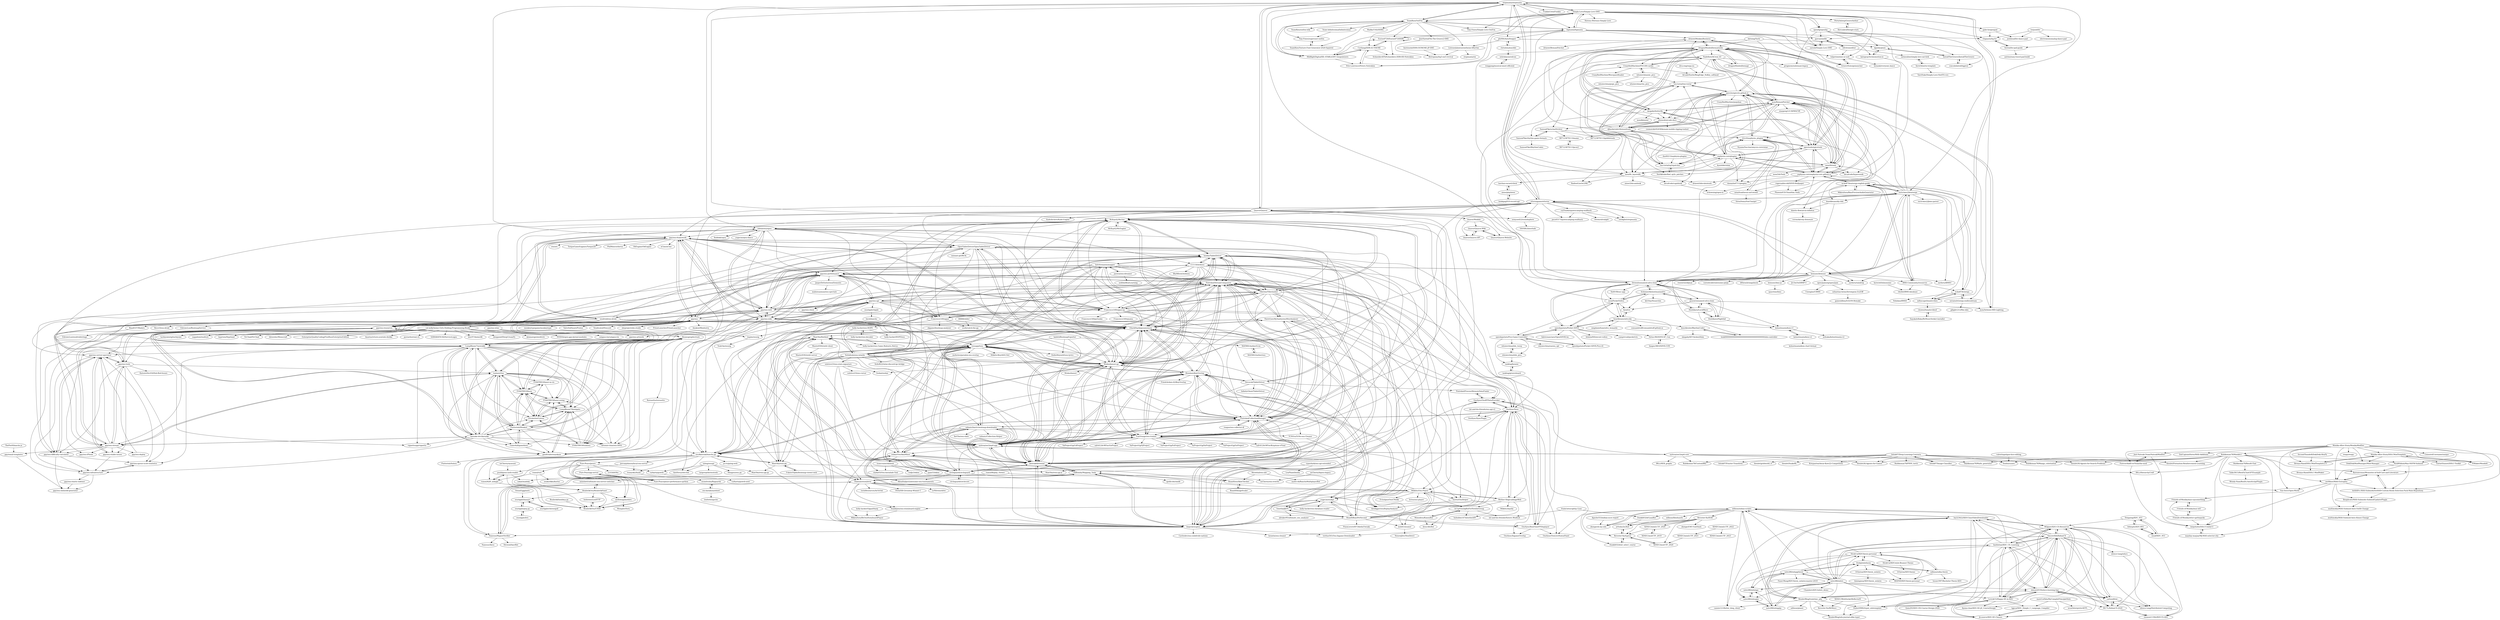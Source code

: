 digraph G {
"stepmania/stepmania" -> "Simply-Love/Simply-Love-SM5"
"stepmania/stepmania" -> "etternagame/etterna"
"stepmania/stepmania" -> "TeamRizu/OutFox"
"stepmania/stepmania" -> "openitg/openitg"
"stepmania/stepmania" -> "phr00t/AutoStepper"
"stepmania/stepmania" -> "exch-bms2/beatoraja"
"stepmania/stepmania" -> "bemusic/bemuse"
"stepmania/stepmania" -> "itgmania/itgmania"
"stepmania/stepmania" -> "Quaver/Quaver"
"stepmania/stepmania" -> "Drewol/unnamed-sdvx-clone"
"stepmania/stepmania" -> "FunkinCrew/Funkin" ["e"=1]
"stepmania/stepmania" -> "McKay42/McOsu"
"stepmania/stepmania" -> "itdelatrisu/opsu"
"stepmania/stepmania" -> "MidflightDigital/XX--STARLiGHT--twopointzero"
"stepmania/stepmania" -> "ppy/osu-framework"
"hawku/TabletDriver" -> "OpenTabletDriver/OpenTabletDriver"
"hawku/TabletDriver" -> "Piotrekol/StreamCompanion"
"hawku/TabletDriver" -> "Devocub/TabletDriver"
"hawku/TabletDriver" -> "Wieku/danser-go"
"hawku/TabletDriver" -> "l3lackShark/gosumemory"
"hawku/TabletDriver" -> "Tillerino/Tillerinobot"
"hawku/TabletDriver" -> "McKay42/McOsu"
"hawku/TabletDriver" -> "FunOrange/osu-trainer"
"hawku/TabletDriver" -> "111116/webosu"
"hawku/TabletDriver" -> "OsuSync/Sync"
"hawku/TabletDriver" -> "ppy/osu-web"
"hawku/TabletDriver" -> "uyitroa/osr2mp4-app"
"hawku/TabletDriver" -> "Piotrekol/CollectionManager"
"hawku/TabletDriver" -> "abstrakt8/rewind"
"hawku/TabletDriver" -> "kotritrona/osumapper"
"Wieku/danser-go" -> "l3lackShark/gosumemory"
"Wieku/danser-go" -> "abstrakt8/rewind"
"Wieku/danser-go" -> "uyitroa/osr2mp4-app"
"Wieku/danser-go" -> "FunOrange/osu-trainer"
"Wieku/danser-go" -> "tosuapp/tosu"
"Wieku/danser-go" -> "Piotrekol/StreamCompanion"
"Wieku/danser-go" -> "osuAkatsuki/bancho.py"
"Wieku/danser-go" -> "ppy/osu-framework"
"Wieku/danser-go" -> "Blondazz/KeyOverlay"
"Wieku/danser-go" -> "OpenTabletDriver/OpenTabletDriver"
"Wieku/danser-go" -> "kotritrona/osumapper"
"Wieku/danser-go" -> "hawku/TabletDriver"
"Wieku/danser-go" -> "McKay42/McOsu"
"Wieku/danser-go" -> "Wieku/danser"
"Wieku/danser-go" -> "Piotrekol/CollectionManager"
"Monika-After-Story/MonikaModDev" -> "Monika-After-Story/DDLCModTemplate"
"Monika-After-Story/MonikaModDev" -> "PiMaker/MonikAI"
"Monika-After-Story/MonikaModDev" -> "Rubiksman78/MonikA.I"
"Monika-After-Story/MonikaModDev" -> "Just-Natsuki-Team/NatsukiModDev"
"Monika-After-Story/MonikaModDev" -> "NickWildish/Mas-NSFW-Submod"
"Monika-After-Story/MonikaModDev" -> "renpy/renpy" ["e"=1]
"Monika-After-Story/MonikaModDev" -> "Barsonvenus/Memories-of-Self-Care-and-Literature"
"Monika-After-Story/MonikaModDev" -> "zer0fixer/MAS-Extraplus"
"Monika-After-Story/MonikaModDev" -> "CensoredUsername/unrpyc" ["e"=1]
"Monika-After-Story/MonikaModDev" -> "tw4449-s-MAS-Submods/tw4449-Custom-Room-Selection-Pack-Main-Repository"
"Monika-After-Story/MonikaModDev" -> "ForeverAndEverTeam/fae-mod"
"Monika-After-Story/MonikaModDev" -> "Bronya-Rand/DDLCModTemplate2.0"
"Monika-After-Story/MonikaModDev" -> "Yun-Seo1/Open-World"
"Monika-After-Story/MonikaModDev" -> "DatCaptainHorse/MAS-Additions"
"Monika-After-Story/MonikaModDev" -> "DokiDokiModManager/Mod-Manager"
"fotisk07/Image-Classifier" -> "IRLL/HierarchyCraft"
"fotisk07/Image-Classifier" -> "fotisk07/Deep-Learning-Coursera"
"Bronya-Rand/DDLCModTemplate2.0" -> "Bronya-Rand/DDLC-ModMaker"
"Bronya-Rand/DDLCModTemplate2.0" -> "Monika-After-Story/DDLCModTemplate"
"SincereXIA/XidianCS" -> "baolintian/XDU_CS_Learning"
"SincereXIA/XidianCS" -> "MQguer/XDU-CS-Resources"
"SincereXIA/XidianCS" -> "zimuzi2019/xducs-learning-tips"
"SincereXIA/XidianCS" -> "carlosxlll/xd_-"
"SincereXIA/XidianCS" -> "LevickCG/Happy-SE-in-XDU"
"SincereXIA/XidianCS" -> "MU7L/XidianCS-2020"
"SincereXIA/XidianCS" -> "lsy223622/XDUClassVideoDownloader"
"SincereXIA/XidianCS" -> "BenderBlog/traintime_pda"
"SincereXIA/XidianCS" -> "note286/xduts"
"SincereXIA/XidianCS" -> "silence-tang/xducs"
"SincereXIA/XidianCS" -> "xdlinux/xidian-scripts"
"SincereXIA/XidianCS" -> "silence-tang/Distributed-Computing"
"SincereXIA/XidianCS" -> "Hubert9982/typst_xdutemplate"
"SincereXIA/XidianCS" -> "jh-source/XDU-SE-Classes"
"SincereXIA/XidianCS" -> "element119th/XDUCS-ASG"
"RoanH/ImageScaler" -> "RoanH/osuSkinChecker"
"Milkitic/Osu-Player" -> "Mother-Ship/cabbageWeb"
"Milkitic/Osu-Player" -> "Damnae/storybrew"
"Milkitic/Osu-Player" -> "b11p/OsuQqBotForNewbieGroup"
"Milkitic/Osu-Player" -> "yugecin/osukps"
"Milkitic/Osu-Player" -> "Evisolpxe/OsuCNwiki"
"Milkitic/Osu-Player" -> "limjeck/osuplus"
"Milkitic/Osu-Player" -> "Piotrekol/CollectionManager"
"Milkitic/Osu-Player" -> "lictex/osu-player"
"Milkitic/Osu-Player" -> "mob41/osumer"
"Milkitic/Osu-Player" -> "OliBomby/Mapping_Tools"
"Milkitic/Osu-Player" -> "Tyrrrz/OsuHelper"
"ronggong/musical-onset-efficient" -> "seiichiinoue/odcnn"
"seiichiinoue/odcnn" -> "ronggong/musical-onset-efficient"
"Devocub/TabletDriver" -> "hawku/TabletDriver"
"Devocub/TabletDriver" -> "InfinityGhost/TabletDriver"
"Devocub/TabletDriver" -> "Blondazz/KeyOverlay"
"Devocub/TabletDriver" -> "Piotrekol/ProcessMemoryDataFinder"
"Devocub/TabletDriver" -> "limjeck/osuplus"
"Devocub/TabletDriver" -> "abstrakt8/rewind"
"Piotrekol/ProcessMemoryDataFinder" -> "OsuSync/OsuRTDataProvider"
"kotritrona/osumapper" -> "jaswon/osu-dreamer"
"kotritrona/osumapper" -> "Damnae/storybrew"
"kotritrona/osumapper" -> "Wieku/danser-go"
"kotritrona/osumapper" -> "Piotrekol/StreamCompanion"
"kotritrona/osumapper" -> "OliBomby/Mapping_Tools"
"kotritrona/osumapper" -> "uyitroa/osr2mp4-app"
"kotritrona/osumapper" -> "Milkitic/Osu-Player"
"kotritrona/osumapper" -> "Naxesss/MapsetVerifier"
"kotritrona/osumapper" -> "Francesco149/oppai-ng"
"kotritrona/osumapper" -> "l3lackShark/gosumemory"
"kotritrona/osumapper" -> "hawku/TabletDriver"
"kotritrona/osumapper" -> "frankhjwx/osu-storyboard-engine"
"kotritrona/osumapper" -> "tosuapp/tosu"
"kotritrona/osumapper" -> "Tillerino/Tillerinobot"
"kotritrona/osumapper" -> "ppy/osu-performance"
"OsuSync/RealTimePPDisplayer" -> "OsuSync/Sync"
"OsuSync/RealTimePPDisplayer" -> "OsuSync/IngameOverlay"
"OsuSync/RealTimePPDisplayer" -> "OsuSync/OsuRTDataProvider"
"OsuSync/RealTimePPDisplayer" -> "OsuSync/OsuLiveStatusPanel"
"Simply-Love/Simply-Love-SM5" -> "itgmania/itgmania"
"Simply-Love/Simply-Love-SM5" -> "TeamRizu/OutFox"
"Simply-Love/Simply-Love-SM5" -> "stepmania/stepmania"
"Simply-Love/Simply-Love-SM5" -> "Pete-Lawrence/Peters-Noteskins"
"Simply-Love/Simply-Love-SM5" -> "garcia/simfile"
"Simply-Love/Simply-Love-SM5" -> "GrooveStats/gslauncher"
"Simply-Love/Simply-Love-SM5" -> "telperion/nine-or-null"
"Simply-Love/Simply-Love-SM5" -> "zarzob/Simply-Love-SM5"
"Simply-Love/Simply-Love-SM5" -> "openitg/openitg"
"Simply-Love/Simply-Love-SM5" -> "vlnguyen/itg-fsr"
"Simply-Love/Simply-Love-SM5" -> "gabe-fz/openpad"
"Simply-Love/Simply-Love-SM5" -> "Tiny-Foxes/Simply-Love-OutFox"
"Simply-Love/Simply-Love-SM5" -> "PerryAsleep/GrooveAuthor"
"Simply-Love/Simply-Love-SM5" -> "MidflightDigital/XX--STARLiGHT--twopointzero"
"Simply-Love/Simply-Love-SM5" -> "Horsey-/Horseys-Simply-Love"
"ppy/osu-deploy" -> "ppy/osu-server-spectator"
"fredqi/xduthesis" -> "StickCui/XDUthesis-personal"
"fredqi/xduthesis" -> "xdlinux/xdba-thesis"
"fredqi/xduthesis" -> "BDZNH/XDUthesis-personal"
"fredqi/xduthesis" -> "note286/xdupgthesis"
"fredqi/xduthesis" -> "103yiran/XDUthesis_xelatex"
"Nadeflore/ACreal_IO" -> "CrazyRedMachine/PN5180-cardio"
"Nadeflore/ACreal_IO" -> "progmem/usbemani-legacy"
"Nadeflore/ACreal_IO" -> "mon/Arduino-HID-Lighting"
"Nadeflore/ACreal_IO" -> "skogaby/butterfly"
"Nadeflore/ACreal_IO" -> "ArcadeHustle/RingEdge_NoKey_softmod"
"Nadeflore/ACreal_IO" -> "mon/BemaniPatcher"
"Nadeflore/ACreal_IO" -> "mon/ifs_layeredfs"
"Nadeflore/ACreal_IO" -> "DragonMinded/bemapi"
"decafcode/capnhook" -> "nchowning/open-io"
"frank-bots/cqhttp.Cyan" -> "int-and-his-friends/Sisters.WudiLib"
"frank-bots/cqhttp.Cyan" -> "frankli0324/CyanBot"
"OliBomby/Mapping_Tools" -> "Naxesss/MapsetVerifier"
"OliBomby/Mapping_Tools" -> "Damnae/storybrew"
"OliBomby/Mapping_Tools" -> "abstrakt8/rewind"
"OliBomby/Mapping_Tools" -> "apollo-dw/omdb"
"OliBomby/Mapping_Tools" -> "RoanH/osuSkinChecker"
"OliBomby/Mapping_Tools" -> "limjeck/osuplus"
"circleguard/circleguard" -> "circleguard/circlecore"
"circleguard/circleguard" -> "abstrakt8/rewind"
"circleguard/circleguard" -> "Piotrekol/StreamCompanion"
"circleguard/circleguard" -> "firedigger/osuReplayAnalyzer"
"circleguard/circleguard" -> "minisbett/ultimate-osu-server-switcher"
"circleguard/circleguard" -> "OsuSync/OsuRTDataProvider"
"circleguard/circleguard" -> "ThereGoesMySanity/osuMissAnalyzer"
"circleguard/circleguard" -> "MiraiSubject/awesome-osu-tournaments"
"circleguard/circleguard" -> "tosuapp/tosu"
"Quaver/Quaver" -> "etternagame/etterna"
"Quaver/Quaver" -> "McKay42/McOsu"
"Quaver/Quaver" -> "ppy/osu-framework"
"Quaver/Quaver" -> "l3lackShark/gosumemory"
"Quaver/Quaver" -> "LumpBloom7/sentakki"
"Quaver/Quaver" -> "abstrakt8/rewind"
"Quaver/Quaver" -> "Wieku/danser-go"
"Quaver/Quaver" -> "Piotrekol/CollectionManager"
"Quaver/Quaver" -> "semyon422/soundsphere"
"Quaver/Quaver" -> "Drewol/unnamed-sdvx-clone"
"Quaver/Quaver" -> "OpenTabletDriver/OpenTabletDriver"
"Quaver/Quaver" -> "osuAkatsuki/bancho.py"
"Quaver/Quaver" -> "Quaver/Wobble"
"Quaver/Quaver" -> "KadeArchive/Kade-Engine" ["e"=1]
"Quaver/Quaver" -> "stepmania/stepmania"
"Francesco149/oppai-ng" -> "Francesco149/oppai"
"Francesco149/oppai-ng" -> "ppy/osu-performance"
"Francesco149/oppai-ng" -> "MaxOhn/rosu-pp"
"Francesco149/oppai-ng" -> "Tillerino/Tillerinobot"
"Francesco149/oppai-ng" -> "Piotrekol/StreamCompanion"
"Francesco149/oppai-ng" -> "Francesco149/pyttanko"
"Francesco149/oppai-ng" -> "OsuSync/OsuRTDataProvider"
"Francesco149/oppai-ng" -> "McKay42/McOsu"
"Francesco149/oppai-ng" -> "uyitroa/osr2mp4-core"
"Francesco149/oppai-ng" -> "Francesco149/ojsama"
"Francesco149/oppai-ng" -> "l3lackShark/gosumemory"
"Francesco149/oppai-ng" -> "Piotrekol/CollectionManager"
"Francesco149/oppai-ng" -> "FunOrange/osu-trainer"
"mon/ifstools" -> "mon/BemaniPatcher"
"mon/ifstools" -> "DragonMinded/bemaniutils"
"mon/ifstools" -> "mon/ifs_layeredfs"
"mon/ifstools" -> "mon/2dxTools"
"mon/ifstools" -> "decafcode/hypersonik"
"mon/ifstools" -> "spicetools/spicetools"
"mon/ifstools" -> "spice2x/spice2x.github.io"
"mon/ifstools" -> "skogaby/butterfly"
"mon/ifstools" -> "asphyxia-core/asphyxia-core.github.io"
"mon/ifstools" -> "asphyxia-core/plugins"
"ppy/osu-tools" -> "ppy/osu-server-spectator"
"ppy/osu-tools" -> "ppy/osu-difficulty-calculator"
"ppy/osu-tools" -> "ppy/osu-performance"
"ppy/osu-tools" -> "ppy/osu-resources"
"ppy/osu-tools" -> "ppy/osu-stable-issues"
"ppy/osu-tools" -> "ppy/osu-stream"
"ppy/osu-tools" -> "ppy/osu-queue-score-statistics"
"ppy/osu-tools" -> "KatsuteDev/GitHub-Red-Issues"
"ppy/osu-tools" -> "taulazer/tau"
"uyitroa/osr2mp4-core" -> "uyitroa/osr2mp4-app"
"uyitroa/osr2mp4-core" -> "IRLL/HEB_graphs"
"uyitroa/osr2mp4-core" -> "Rubiksman78/CustomBB2"
"uyitroa/osr2mp4-core" -> "tboulet/AI-Agents-for-Games"
"uyitroa/osr2mp4-core" -> "Youlixx/cynes"
"uyitroa/osr2mp4-core" -> "Rubiksman78/Waifu_generator"
"phr00t/AutoStepper" -> "ListenerJubatus/smtheme-fiftyOne"
"phr00t/AutoStepper" -> "djpohly/piuio"
"phr00t/AutoStepper" -> "chrisdonahue/ddc"
"PiMaker/MonikAI" -> "Monika-After-Story/DDLCModTemplate"
"int-and-his-friends/osu-api-v2" -> "OsuSync/SyncPlugin"
"wcko87/beatoraja-english-guide" -> "MikiraSora/BmsPreviewAudioGenerator"
"wcko87/beatoraja-english-guide" -> "BMS-Community/resources"
"wcko87/beatoraja-english-guide" -> "wcko87/lr2oraja"
"wcko87/beatoraja-english-guide" -> "exch-bms2/beatoraja"
"wcko87/beatoraja-english-guide" -> "asphyxia-core/asphyxia-core.github.io"
"wcko87/beatoraja-english-guide" -> "lizardbeans/diy-iidx"
"wcko87/beatoraja-english-guide" -> "m8nscape/lunaticvibes"
"Monika-After-Story/DDLCModTemplate" -> "Bronya-Rand/DDLCModTemplate2.0"
"Monika-After-Story/DDLCModTemplate" -> "GarnetSunset/DDLC-Toolkit"
"Monika-After-Story/DDLCModTemplate" -> "PiMaker/MonikAI"
"Monika-After-Story/DDLCModTemplate" -> "DokiDokiModManager/Mod-Manager"
"fotisk07/Deep-Learning-Coursera" -> "fotisk07/Image-Classifier"
"fotisk07/Deep-Learning-Coursera" -> "Rubiksman78/Manga_colorization"
"fotisk07/Deep-Learning-Coursera" -> "Rubiksman78/CustomBB2"
"fotisk07/Deep-Learning-Coursera" -> "tboulet/AI-Agents-for-Games"
"fotisk07/Deep-Learning-Coursera" -> "Youlixx/cynes"
"fotisk07/Deep-Learning-Coursera" -> "Kreyparion/Astar-Kore22-Competition"
"fotisk07/Deep-Learning-Coursera" -> "Rubiksman78/PINN_torch"
"fotisk07/Deep-Learning-Coursera" -> "tboulet/AI-Agents-for-Search-Problems"
"fotisk07/Deep-Learning-Coursera" -> "tboulet/Formation-Reinforcement-Learning"
"fotisk07/Deep-Learning-Coursera" -> "fotisk07/Fourier-Transform"
"fotisk07/Deep-Learning-Coursera" -> "tboulet/gridworld_rl"
"fotisk07/Deep-Learning-Coursera" -> "tboulet/SnakeRL"
"semyon422/soundsphere" -> "YAVSRG/Interlude"
"ppy/osu-api" -> "ppy/osu-performance"
"ppy/osu-api" -> "ppy/osu-web"
"ppy/osu-api" -> "Tillerino/Tillerinobot"
"ppy/osu-api" -> "l3lackShark/gosumemory"
"ppy/osu-api" -> "ppy/osu-wiki"
"ppy/osu-api" -> "Francesco149/oppai-ng"
"ppy/osu-api" -> "Piotrekol/StreamCompanion"
"ppy/osu-api" -> "limjeck/osuplus"
"ppy/osu-api" -> "Francesco149/oppai"
"ppy/osu-api" -> "ppy/osu-client"
"ppy/osu-api" -> "Piotrekol/CollectionManager"
"ppy/osu-api" -> "osuripple/ripple"
"ppy/osu-api" -> "ppy/osu-resources"
"ppy/osu-api" -> "ppy/osu-framework"
"ppy/osu-api" -> "tmpim/osusig"
"ppy/osu-stream" -> "ppy/osu-server-spectator"
"ppy/osu-stream" -> "ppy/email-templates"
"ppy/osu-stream" -> "ppy/osu-resources"
"ppy/osu-stream" -> "ppy/osu-stable-issues"
"ppy/osu-stream" -> "ppy/osu-difficulty-calculator"
"ppy/osu-stream" -> "ppy/osu-tools"
"ppy/osu-stream" -> "ppy/osu-deploy"
"ppy/osu-stream" -> "taulazer/tau"
"ppy/osu-stream" -> "karaoke-dev/karaoke"
"ppy/osu-stream" -> "ppy/osu-iPhone"
"skogaby/butterfly" -> "DragonMinded/bemaniutils"
"skogaby/butterfly" -> "Nadeflore/ACreal_IO"
"skogaby/butterfly" -> "SaxxonPike/rhythm-game-formats"
"skogaby/butterfly" -> "mon/BemaniPatcher"
"skogaby/butterfly" -> "shizmob/arcade-docs"
"skogaby/butterfly" -> "mon/ifstools"
"skogaby/butterfly" -> "mon/kbinxml"
"Quaver/Wobble" -> "Quaver/Quaver.Wiki"
"Quaver/Wobble" -> "Quaver/Quaver.API"
"Quaver/Wobble" -> "Quaver/Quaver.Website"
"frankhjwx/osu-storyboard-engine" -> "MikiraSora/ReOsuStoryboardPlayer"
"openitg/openitg" -> "djpohly/piuio"
"openitg/openitg" -> "InstallTheGroove/InstallTheGroove"
"openitg/openitg" -> "concubidated/itgpro2"
"openitg/openitg" -> "kategray/technomotion-io"
"openitg/openitg" -> "decafcode/hypersonik"
"openitg/openitg" -> "progmem/usbemani-legacy"
"openitg/openitg" -> "garcia/simfile"
"tybug/ossapi" -> "varkaria/guweb"
"tybug/ossapi" -> "MaxOhn/rosu-pp-py"
"tybug/ossapi" -> "Sheppsu/osu.py"
"tybug/ossapi" -> "largereptile/osutools"
"tybug/ossapi" -> "AznStevy/owo-bot"
"xdlinux/xidian-scripts" -> "zkonge/oh-my-xdu"
"xdlinux/xidian-scripts" -> "xdlinux/libxduauth"
"xdlinux/xidian-scripts" -> "BenderBlog/traintime_pda"
"xdlinux/xidian-scripts" -> "frankli0324/xd_select_course"
"xdlinux/xidian-scripts" -> "arttnba3/a3bot"
"xdlinux/xidian-scripts" -> "canxin121/flutter_bing_client"
"xdlinux/xidian-scripts" -> "Reverier-Xu/ISAE"
"xdlinux/xidian-scripts" -> "Reverier-Xu/typrua"
"xdlinux/xidian-scripts" -> "lsy223622/XDUClassVideoDownloader"
"xdlinux/xidian-scripts" -> "frankli0324/CyanBot"
"OsuSync/OsuRTDataProvider" -> "OsuSync/OsuLiveStatusPanel"
"OsuSync/OsuRTDataProvider" -> "OsuSync/Sync"
"OsuSync/OsuRTDataProvider" -> "OsuSync/RealTimePPDisplayer"
"OsuSync/OsuRTDataProvider" -> "Piotrekol/ProcessMemoryDataFinder"
"mon/Arduino-HID-Lighting" -> "Nadeflore/ACreal_IO"
"JoseVarelaP/In-The-Groove2-SM5" -> "Retropony/itg3-sm5-revival"
"ForeverAndEverTeam/fae-mod" -> "Just-Natsuki-Team/NatsukiModDev"
"ForeverAndEverTeam/fae-mod" -> "Iniquitatis/DDLCComfyUI"
"b11p/OsuQqBotForNewbieGroup" -> "Monodesu/KanonBot"
"b11p/OsuQqBotForNewbieGroup" -> "huhuibin147/interbotAPI"
"b11p/OsuQqBotForNewbieGroup" -> "int-and-his-friends/Sisters.WudiLib"
"b11p/OsuQqBotForNewbieGroup" -> "desu-life/Bot"
"DragonMinded/bemapi" -> "DragonMinded/bemaniutils"
"ThePooN/bancho.js" -> "ppy/email-templates"
"ppy/osu-difficulty-calculator" -> "ppy/osu-queue-score-statistics"
"ppy/osu-difficulty-calculator" -> "ppy/osu-infrastructure"
"ppy/osu-difficulty-calculator" -> "ppy/osu-server-spectator"
"ppy/osu-difficulty-calculator" -> "ppy/osu-onlinedb-generator"
"Mother-Ship/cabbageWeb" -> "Milkitic/daylily"
"Mother-Ship/cabbageWeb" -> "b11p/OsuQqBotForNewbieGroup"
"Mother-Ship/cabbageWeb" -> "Milkitic/Osu-Player"
"Mother-Ship/cabbageWeb" -> "huhuibin147/interbotAPI"
"Mother-Ship/cabbageWeb" -> "frankhjwx/osu-storyboard-engine"
"Mother-Ship/cabbageWeb" -> "OsuSync/Sync"
"ppy/email-templates" -> "ppy/osu-onlinedb-generator"
"xxCherry/hqosu-legacy" -> "xxCherry/osu-rewrite"
"rumoi/ruri" -> "rumoi/AQN_nologin"
"rumoi/ruri" -> "RealistikOsu/RealistikPanel"
"rumoi/ruri" -> "osukurikku/kuriso"
"holly-hacker/OppaiSharp" -> "MikiraSora/ReOsuStoryboardPlayer"
"circleguard/circlecore" -> "circleguard/circleguard"
"holly-hacker/osu-decoder" -> "holly-hacker/osu.Game.Rulesets.HoLLy"
"holly-hacker/osu-decoder" -> "holly-hacker/osu-HOPE"
"Quaver/Quaver.API" -> "Quaver/Quaver.Wiki"
"Quaver/Quaver.Wiki" -> "Quaver/Quaver.Website"
"Quaver/Quaver.Wiki" -> "Quaver/Quaver.API"
"ppy/osu-elastic-indexer" -> "ppy/osu-onlinedb-generator"
"mellowagain/shiro" -> "RealistikOsu/USSR"
"mellowagain/shiro" -> "Mempler/Sora"
"BMS-Community/resources" -> "wcko87/beatoraja-english-guide"
"BMS-Community/resources" -> "rib2bit/BMS-database"
"BMS-Community/resources" -> "wcko87/lr2oraja"
"BMS-Community/resources" -> "exch-bms2/beatoraja"
"teejusb/fsr" -> "Sereni/fsr-pad-guide"
"teejusb/fsr" -> "electromuis/analog-dance-pad"
"teejusb/fsr" -> "vlnguyen/itg-fsr"
"teejusb/fsr" -> "joshhead/fsr-dance-pad"
"Sereni/fsr-pad-guide" -> "azirixx/easy-travel-pad-build"
"Sereni/fsr-pad-guide" -> "vlnguyen/itg-fsr"
"bemusic/bemuse" -> "exch-bms2/beatoraja"
"bemusic/bemuse" -> "zardoru/raindrop" ["e"=1]
"bemusic/bemuse" -> "111116/webosu"
"bemusic/bemuse" -> "etternagame/etterna"
"bemusic/bemuse" -> "open2jamorg/open2jam"
"bemusic/bemuse" -> "stepmania/stepmania"
"bemusic/bemuse" -> "wcko87/beatoraja-english-guide"
"bemusic/bemuse" -> "cursedcoder/awesome-pixijs" ["e"=1]
"bemusic/bemuse" -> "Drewol/unnamed-sdvx-clone"
"bemusic/bemuse" -> "lifthrasiir/angolmois" ["e"=1]
"bemusic/bemuse" -> "JLChnToZ/BMP-U" ["e"=1]
"bemusic/bemuse" -> "zardoru/iBMSC" ["e"=1]
"bemusic/bemuse" -> "BMS-Community/resources"
"bemusic/bemuse" -> "rosenrose/djmax" ["e"=1]
"bemusic/bemuse" -> "bemusic/bms-js"
"ppy/osu" -> "ppy/osu-framework"
"ppy/osu" -> "OpenTabletDriver/OpenTabletDriver"
"ppy/osu" -> "cat-milk/Anime-Girls-Holding-Programming-Books"
"ppy/osu" -> "ppy/osu-web"
"ppy/osu" -> "hawku/TabletDriver"
"ppy/osu" -> "ValveSoftware/Proton" ["e"=1]
"ppy/osu" -> "Vendicated/Vencord" ["e"=1]
"ppy/osu" -> "tachiyomiorg/tachiyomi" ["e"=1]
"ppy/osu" -> "nagadomi/waifu2x" ["e"=1]
"ppy/osu" -> "hyprwm/Hyprland" ["e"=1]
"ppy/osu" -> "obsproject/obs-studio" ["e"=1]
"ppy/osu" -> "PrismLauncher/PrismLauncher" ["e"=1]
"ppy/osu" -> "Anuken/Mindustry" ["e"=1]
"ppy/osu" -> "Wieku/danser-go"
"ppy/osu" -> "monkeytypegame/monkeytype" ["e"=1]
"OpenTabletDriver/OpenTabletDriver" -> "hawku/TabletDriver"
"OpenTabletDriver/OpenTabletDriver" -> "l3lackShark/gosumemory"
"OpenTabletDriver/OpenTabletDriver" -> "ppy/osu"
"OpenTabletDriver/OpenTabletDriver" -> "Wieku/danser-go"
"OpenTabletDriver/OpenTabletDriver" -> "ppy/osu-framework"
"OpenTabletDriver/OpenTabletDriver" -> "FunOrange/osu-trainer"
"OpenTabletDriver/OpenTabletDriver" -> "abstrakt8/rewind"
"OpenTabletDriver/OpenTabletDriver" -> "Piotrekol/StreamCompanion"
"OpenTabletDriver/OpenTabletDriver" -> "Piotrekol/CollectionManager"
"OpenTabletDriver/OpenTabletDriver" -> "NelloKudo/osu-winello"
"OpenTabletDriver/OpenTabletDriver" -> "uyitroa/osr2mp4-app"
"OpenTabletDriver/OpenTabletDriver" -> "ppy/osu-web"
"OpenTabletDriver/OpenTabletDriver" -> "miniant-git/REAL" ["e"=1]
"OpenTabletDriver/OpenTabletDriver" -> "Devocub/TabletDriver"
"OpenTabletDriver/OpenTabletDriver" -> "LumpBloom7/sentakki"
"111116/webosu" -> "Wieku/danser-go"
"111116/webosu" -> "hawku/TabletDriver"
"111116/webosu" -> "l3lackShark/gosumemory"
"111116/webosu" -> "Francesco149/oppai-ng"
"111116/webosu" -> "BlaNKtext/webosu"
"111116/webosu" -> "Mother-Ship/cabbageWeb"
"111116/webosu" -> "Piotrekol/StreamCompanion"
"111116/webosu" -> "bemusic/bemuse"
"111116/webosu" -> "osuAkatsuki/bancho.py"
"111116/webosu" -> "OsuSync/Sync"
"111116/webosu" -> "osudroid/osu-droid"
"111116/webosu" -> "FunOrange/osu-trainer"
"111116/webosu" -> "abstrakt8/rewind"
"111116/webosu" -> "Milkitic/Osu-Player"
"111116/webosu" -> "ppy/osu-resources"
"MaxOhn/Bathbot" -> "MaxOhn/rosu-pp"
"MaxOhn/Bathbot" -> "AznStevy/owo-bot"
"MaxOhn/Bathbot" -> "tosuapp/tosu"
"MaxOhn/Bathbot" -> "MasterIO02/ordr-client"
"itdelatrisu/opsu" -> "fluddokt/opsu"
"itdelatrisu/opsu" -> "McKay42/McOsu"
"itdelatrisu/opsu" -> "ppy/osu-web"
"itdelatrisu/opsu" -> "ppy/osu-framework"
"itdelatrisu/opsu" -> "yugecin/opsu-dance"
"itdelatrisu/opsu" -> "Tillerino/Tillerinobot"
"itdelatrisu/opsu" -> "ppy/osu-performance"
"itdelatrisu/opsu" -> "osudroid/osu-droid"
"itdelatrisu/opsu" -> "Francesco149/oppai"
"itdelatrisu/opsu" -> "ppy/osu-resources"
"itdelatrisu/opsu" -> "Wieku/danser-go"
"itdelatrisu/opsu" -> "111116/webosu"
"itdelatrisu/opsu" -> "ppy/osu-wiki"
"itdelatrisu/opsu" -> "uyitroa/osr2mp4-app"
"itdelatrisu/opsu" -> "Francesco149/oppai-ng"
"osudroid/osu-droid" -> "Wieku/danser-go"
"osudroid/osu-droid" -> "Reco1I/osu-droid"
"osudroid/osu-droid" -> "l3lackShark/gosumemory"
"osudroid/osu-droid" -> "LumpBloom7/sentakki"
"osudroid/osu-droid" -> "osuAkatsuki/bancho.py"
"osudroid/osu-droid" -> "tosuapp/tosu"
"osudroid/osu-droid" -> "111116/webosu"
"osudroid/osu-droid" -> "ppy/osu-resources"
"osudroid/osu-droid" -> "McKay42/McOsu"
"osudroid/osu-droid" -> "Rian8337/Mahiru"
"osudroid/osu-droid" -> "EdrowsLuo/BeatmapService"
"osudroid/osu-droid" -> "itdelatrisu/opsu"
"osudroid/osu-droid" -> "uyitroa/osr2mp4-app"
"osudroid/osu-droid" -> "ppy/osu-stream"
"osudroid/osu-droid" -> "OpenTabletDriver/OpenTabletDriver"
"CrazyRedMachine/PN5180-cardio" -> "whowechina/aic_pico"
"CrazyRedMachine/PN5180-cardio" -> "Nadeflore/ACreal_IO"
"CrazyRedMachine/PN5180-cardio" -> "ArcadeHustle/RingEdge_NoKey_softmod"
"CrazyRedMachine/PN5180-cardio" -> "CrazyRedMachine/WavepassReader"
"misyltoad/neun-auf-zwoelf" -> "22vv0/asphyxia_plugins"
"misyltoad/neun-auf-zwoelf" -> "SirusDoma/VoxCharger"
"asphyxia-core/asphyxia-core.github.io" -> "asphyxia-core/plugins"
"asphyxia-core/asphyxia-core.github.io" -> "spicetools/spicetools"
"asphyxia-core/asphyxia-core.github.io" -> "mon/BemaniPatcher"
"asphyxia-core/asphyxia-core.github.io" -> "spice2x/spice2x.github.io"
"asphyxia-core/asphyxia-core.github.io" -> "22vv0/asphyxia_plugins"
"asphyxia-core/asphyxia-core.github.io" -> "wcko87/beatoraja-english-guide"
"asphyxia-core/asphyxia-core.github.io" -> "mon/ifstools"
"asphyxia-core/asphyxia-core.github.io" -> "rogeraabbccdd/SDVX-Wallpaper"
"asphyxia-core/asphyxia-core.github.io" -> "dannylin0711/plugins"
"speedypotato/Pocket-SDVX" -> "lizardbeans/sdvx-diy"
"speedypotato/Pocket-SDVX" -> "speedypotato/Pico-Game-Controller"
"speedypotato/Pocket-SDVX" -> "mon/PocketVoltex"
"speedypotato/Pocket-SDVX" -> "speedypotato/Pocket-SDVX-Pico-v4"
"speedypotato/Pocket-SDVX" -> "fabricioanciaes/OpenSDVXCon"
"speedypotato/Pocket-SDVX" -> "Sirius-RX/SDVX-SP_Con"
"speedypotato/Pocket-SDVX" -> "Drewol/unnamed-sdvx-clone"
"speedypotato/Pocket-SDVX" -> "felixha00/lowcost-voltex"
"speedypotato/Pocket-SDVX" -> "camprevail/pocketvtx"
"Meowhal/osu-ahr" -> "matte-ek/BanchoMultiplayerBot"
"Meowhal/osu-ahr" -> "RoanH/osuSkinChecker"
"Just-Natsuki-Team/NatsukiModDev" -> "ForeverAndEverTeam/fae-mod"
"Just-Natsuki-Team/NatsukiModDev" -> "Iniquitatis/DDLCComfyUI"
"asphyxia-core/plugins" -> "asphyxia-core/asphyxia-core.github.io"
"asphyxia-core/plugins" -> "spice2x/spice2x.github.io"
"asphyxia-core/plugins" -> "spicetools/spicetools"
"asphyxia-core/plugins" -> "DragonMinded/bemaniutils"
"asphyxia-core/plugins" -> "mon/BemaniPatcher"
"asphyxia-core/plugins" -> "22vv0/asphyxia_plugins"
"asphyxia-core/plugins" -> "mon/ifstools"
"asphyxia-core/plugins" -> "two-torial/two-torial"
"asphyxia-core/plugins" -> "skogaby/butterfly"
"asphyxia-core/plugins" -> "dannylin0711/plugins"
"asphyxia-core/plugins" -> "mon/ifs_layeredfs"
"asphyxia-core/plugins" -> "two-torial/sp2xpatcher"
"asphyxia-core/plugins" -> "djhackersdev/bemanitools"
"asphyxia-core/plugins" -> "4yn/slidershim" ["e"=1]
"DragonMinded/bemaniutils" -> "drmext/MonkeyBusiness"
"DragonMinded/bemaniutils" -> "skogaby/butterfly"
"DragonMinded/bemaniutils" -> "mon/ifstools"
"DragonMinded/bemaniutils" -> "mon/BemaniPatcher"
"DragonMinded/bemaniutils" -> "DragonMinded/bemapi"
"DragonMinded/bemaniutils" -> "mon/ifs_layeredfs"
"DragonMinded/bemaniutils" -> "spice2x/spice2x.github.io"
"DragonMinded/bemaniutils" -> "asphyxia-core/plugins"
"DragonMinded/bemaniutils" -> "spicetools/spicetools"
"DragonMinded/bemaniutils" -> "shizmob/arcade-docs"
"DragonMinded/bemaniutils" -> "djhackersdev/bemanitools"
"DragonMinded/bemaniutils" -> "SaxxonPike/scharfrichter"
"DragonMinded/bemaniutils" -> "CrazyRedMachine/PN5180-cardio"
"DragonMinded/bemaniutils" -> "22vv0/asphyxia_plugins"
"DragonMinded/bemaniutils" -> "Nadeflore/ACreal_IO"
"osuAkatsuki/bancho.py" -> "varkaria/guweb"
"osuAkatsuki/bancho.py" -> "RealistikOsu/RealistikPanel"
"osuAkatsuki/bancho.py" -> "jeevanjohnson/local-osu-server"
"osuAkatsuki/bancho.py" -> "Pure-Peace/peace"
"osuAkatsuki/bancho.py" -> "MaxOhn/rosu-pp"
"osuAkatsuki/bancho.py" -> "tosuapp/tosu"
"osuAkatsuki/bancho.py" -> "tsunyoku/Asahi"
"osuAkatsuki/bancho.py" -> "rumoi/ruri"
"osuAkatsuki/bancho.py" -> "yo-ru/gulag-web"
"osuAkatsuki/bancho.py" -> "MaxOhn/Bathbot"
"osuAkatsuki/bancho.py" -> "mellowagain/shiro"
"osuAkatsuki/bancho.py" -> "rumoi/AQN_nologin"
"osuAkatsuki/bancho.py" -> "RealistikOsu/USSR"
"osuAkatsuki/bancho.py" -> "l3lackShark/gosumemory"
"osuAkatsuki/bancho.py" -> "Wieku/danser-go"
"baolintian/XDU_CS_Learning" -> "MQguer/XDU-CS-Resources"
"baolintian/XDU_CS_Learning" -> "SincereXIA/XidianCS"
"baolintian/XDU_CS_Learning" -> "zimuzi2019/xducs-learning-tips"
"baolintian/XDU_CS_Learning" -> "carlosxlll/xd_-"
"baolintian/XDU_CS_Learning" -> "LevickCG/Happy-SE-in-XDU"
"baolintian/XDU_CS_Learning" -> "jh-source/XDU-SE-Classes"
"baolintian/XDU_CS_Learning" -> "MU7L/XidianCS-2020"
"baolintian/XDU_CS_Learning" -> "StickCui/XDUthesis-personal"
"baolintian/XDU_CS_Learning" -> "lsy223622/XDUClassVideoDownloader"
"baolintian/XDU_CS_Learning" -> "note286/xduts"
"baolintian/XDU_CS_Learning" -> "xdlinux/xidian-scripts"
"Naxesss/MapsetVerifier" -> "OliBomby/Mapping_Tools"
"Naxesss/MapsetVerifier" -> "Damnae/storybrew"
"Naxesss/MapsetVerifier" -> "Naxesss/Aiess"
"Naxesss/MapsetVerifier" -> "Hiviexd/AxerBot"
"l3lackShark/gosumemory" -> "tosuapp/tosu"
"l3lackShark/gosumemory" -> "abstrakt8/rewind"
"l3lackShark/gosumemory" -> "Piotrekol/StreamCompanion"
"l3lackShark/gosumemory" -> "Wieku/danser-go"
"l3lackShark/gosumemory" -> "Blondazz/KeyOverlay"
"l3lackShark/gosumemory" -> "FunOrange/osu-trainer"
"l3lackShark/gosumemory" -> "uyitroa/osr2mp4-app"
"l3lackShark/gosumemory" -> "Piotrekol/CollectionManager"
"l3lackShark/gosumemory" -> "ThereGoesMySanity/osuMissAnalyzer"
"l3lackShark/gosumemory" -> "limjeck/osuplus"
"l3lackShark/gosumemory" -> "osuAkatsuki/bancho.py"
"l3lackShark/gosumemory" -> "MaxOhn/rosu-pp"
"l3lackShark/gosumemory" -> "OpenTabletDriver/OpenTabletDriver"
"l3lackShark/gosumemory" -> "MaxOhn/Bathbot"
"l3lackShark/gosumemory" -> "hawku/TabletDriver"
"LevickCG/Happy-SE-in-XDU" -> "jh-source/XDU-SE-Classes"
"LevickCG/Happy-SE-in-XDU" -> "MQguer/XDU-CS-Resources"
"LevickCG/Happy-SE-in-XDU" -> "Quin293/XDU-OS-Course-Design-2024"
"LevickCG/Happy-SE-in-XDU" -> "SincereXIA/XidianCS"
"LevickCG/Happy-SE-in-XDU" -> "tgpcai/XDU_Simple_C_Language_Compiler"
"LevickCG/Happy-SE-in-XDU" -> "baolintian/XDU_CS_Learning"
"LevickCG/Happy-SE-in-XDU" -> "zimuzi2019/xducs-learning-tips"
"LevickCG/Happy-SE-in-XDU" -> "Ayana-chan/XDU-SE-JZ_CourseDesign"
"XeroOl/mirin-template" -> "oatmealine/simply-love-oat-fork"
"XeroOl/mirin-template" -> "TaroNuke/Simply-Love-NotITG-ver.-"
"FunOrange/osu-trainer" -> "l3lackShark/gosumemory"
"FunOrange/osu-trainer" -> "abstrakt8/rewind"
"FunOrange/osu-trainer" -> "uyitroa/osr2mp4-app"
"FunOrange/osu-trainer" -> "Piotrekol/CollectionManager"
"FunOrange/osu-trainer" -> "Piotrekol/StreamCompanion"
"FunOrange/osu-trainer" -> "limjeck/osuplus"
"FunOrange/osu-trainer" -> "Wieku/danser-go"
"FunOrange/osu-trainer" -> "circleguard/circleguard"
"FunOrange/osu-trainer" -> "safv4124vWFav/Kryptxne-vFinal"
"FunOrange/osu-trainer" -> "VaProjectGg/CdProject"
"FunOrange/osu-trainer" -> "safv4124vWFav/GeProject"
"FunOrange/osu-trainer" -> "VaProjectGg/VjProject"
"FunOrange/osu-trainer" -> "VaProjectGg/FaProject"
"FunOrange/osu-trainer" -> "VaProjectGg/DzProject"
"FunOrange/osu-trainer" -> "VaProjectGg/GeProject"
"uyitroa/osr2mp4-app" -> "uyitroa/osr2mp4-core"
"uyitroa/osr2mp4-app" -> "l3lackShark/gosumemory"
"uyitroa/osr2mp4-app" -> "FunOrange/osu-trainer"
"uyitroa/osr2mp4-app" -> "abstrakt8/rewind"
"uyitroa/osr2mp4-app" -> "Wieku/danser-go"
"uyitroa/osr2mp4-app" -> "Blondazz/KeyOverlay"
"uyitroa/osr2mp4-app" -> "Piotrekol/CollectionManager"
"uyitroa/osr2mp4-app" -> "Piotrekol/StreamCompanion"
"uyitroa/osr2mp4-app" -> "circleguard/circleguard"
"uyitroa/osr2mp4-app" -> "kotritrona/osumapper"
"uyitroa/osr2mp4-app" -> "limjeck/osuplus"
"uyitroa/osr2mp4-app" -> "osuAkatsuki/bancho.py"
"uyitroa/osr2mp4-app" -> "rednir/OsuSkinMixer"
"uyitroa/osr2mp4-app" -> "hawku/TabletDriver"
"uyitroa/osr2mp4-app" -> "McKay42/McOsu"
"Tillerino/Tillerinobot" -> "Piotrekol/StreamCompanion"
"Tillerino/Tillerinobot" -> "ppy/osu-performance"
"Tillerino/Tillerinobot" -> "Francesco149/oppai-ng"
"Tillerino/Tillerinobot" -> "Francesco149/oppai"
"Tillerino/Tillerinobot" -> "McKay42/McOsu"
"Tillerino/Tillerinobot" -> "Piotrekol/CollectionManager"
"Tillerino/Tillerinobot" -> "abstrakt8/rewind"
"Tillerino/Tillerinobot" -> "ppy/osu-api"
"Tillerino/Tillerinobot" -> "ThereGoesMySanity/osuMissAnalyzer"
"Tillerino/Tillerinobot" -> "FunOrange/osu-trainer"
"Tillerino/Tillerinobot" -> "hawku/TabletDriver"
"Tillerino/Tillerinobot" -> "OsuSync/Sync"
"Tillerino/Tillerinobot" -> "l3lackShark/gosumemory"
"Tillerino/Tillerinobot" -> "ppy/osu-web"
"Tillerino/Tillerinobot" -> "Tyrrrz/OsuHelper"
"fluddokt/opsu" -> "itdelatrisu/opsu"
"ppy/osu-stable-issues" -> "ppy/osu-server-spectator"
"ppy/osu-stable-issues" -> "ppy/osu-infrastructure"
"karaoke-dev/karaoke" -> "taulazer/tau"
"karaoke-dev/karaoke" -> "LumpBloom7/sentakki"
"karaoke-dev/karaoke" -> "Flutterish/Hitokori"
"karaoke-dev/karaoke" -> "Beamographic/rush"
"karaoke-dev/karaoke" -> "LumpBloom7/hishigata"
"karaoke-dev/karaoke" -> "Game4all/gamebosu"
"karaoke-dev/karaoke" -> "goodtrailer/soyokaze"
"karaoke-dev/karaoke" -> "EVAST9919/touhosu"
"karaoke-dev/karaoke" -> "EVAST9919/bosu"
"karaoke-dev/karaoke" -> "ppy/osu-stream"
"karaoke-dev/karaoke" -> "ppy/osu-resources"
"karaoke-dev/karaoke" -> "vignetteapp/vignette" ["e"=1]
"karaoke-dev/karaoke" -> "ppy/osu-infrastructure"
"karaoke-dev/karaoke" -> "GSculerlor/Cytosu"
"karaoke-dev/karaoke" -> "Artemis-chan/osu-DIVA"
"Rian8337/Mahiru" -> "EdrowsLuo/osudroidstrings"
"Beamographic/rush" -> "Flutterish/Hitokori"
"Beamographic/rush" -> "taulazer/tau"
"Beamographic/rush" -> "LumpBloom7/sentakki"
"Beamographic/rush" -> "EVAST9919/bosu"
"Beamographic/rush" -> "GSculerlor/Cytosu"
"Beamographic/rush" -> "LumpBloom7/hishigata"
"Beamographic/rush" -> "EVAST9919/touhosu"
"Beamographic/rush" -> "EVAST9919/lazer-swing"
"Beamographic/rush" -> "Artemis-chan/osu-DIVA"
"Beamographic/rush" -> "karaoke-dev/karaoke"
"Beamographic/rush" -> "EVAST9919/lazer-m-vis"
"Beamographic/rush" -> "goodtrailer/soyokaze"
"Beamographic/rush" -> "Rurusetto/rurusetto"
"Beamographic/rush" -> "ppy/osu-resources"
"Beamographic/rush" -> "Game4all/gamebosu"
"Flutterish/Hitokori" -> "Beamographic/rush"
"Flutterish/Hitokori" -> "taulazer/tau"
"Flutterish/Hitokori" -> "LumpBloom7/sentakki"
"Flutterish/Hitokori" -> "EVAST9919/lazer-swing"
"Flutterish/Hitokori" -> "GSculerlor/Cytosu"
"Flutterish/Hitokori" -> "EVAST9919/bosu"
"Flutterish/Hitokori" -> "LumpBloom7/hishigata"
"Flutterish/Hitokori" -> "Game4all/gamebosu"
"Flutterish/Hitokori" -> "EVAST9919/lazer-m-vis"
"Flutterish/Hitokori" -> "karaoke-dev/karaoke"
"Flutterish/Hitokori" -> "goodtrailer/soyokaze"
"Flutterish/Hitokori" -> "Artemis-chan/osu-DIVA"
"Quaver/Quaver.Website" -> "Quaver/Quaver.Wiki"
"RealistikOsu/RealistikPanel" -> "RealistikOsu/USSR"
"RealistikOsu/RealistikPanel" -> "osuripple/hanayo"
"RealistikOsu/RealistikPanel" -> "minisbett/ultimate-osu-server-switcher"
"RealistikOsu/RealistikPanel" -> "mellowagain/shiro"
"RealistikOsu/RealistikPanel" -> "lenforiee/LenHTTP"
"minisbett/ultimate-osu-server-switcher" -> "RealistikOsu/RealistikPanel"
"wcko87/lr2oraja" -> "Nekokan/BMSE"
"wcko87/lr2oraja" -> "wcko87/beatoraja-english-guide"
"wcko87/lr2oraja" -> "seraxis/lr2oraja-endlessdream"
"wcko87/lr2oraja" -> "m8nscape/lunaticvibes"
"TeamRizu/OutFox" -> "MidflightDigital/XX--STARLiGHT--twopointzero"
"TeamRizu/OutFox" -> "Simply-Love/Simply-Love-SM5"
"TeamRizu/OutFox" -> "itgmania/itgmania"
"TeamRizu/OutFox" -> "Team-Infinitesimal/Infinitesimal"
"TeamRizu/OutFox" -> "TeamRizu/outfox-wiki"
"TeamRizu/OutFox" -> "TeamRizu/Texture-Font-Generator-2020-Squirrel"
"TeamRizu/OutFox" -> "Tiny-Foxes/Simply-Love-OutFox"
"TeamRizu/OutFox" -> "Enciso0720/Enciso0720DDR"
"TeamRizu/OutFox" -> "Curilang/DDR-A3-THEME"
"TeamRizu/OutFox" -> "Tiny-Foxes/superuser-outfox"
"TeamRizu/OutFox" -> "ListenerJubatus/smtheme-fiftyOne"
"TeamRizu/OutFox" -> "MadkaT182/DDRA"
"TeamRizu/OutFox" -> "stepmania/stepmania"
"TeamRizu/OutFox" -> "JoseVarelaP/In-The-Groove2-SM5"
"MikiraSora/BmsPreviewAudioGenerator" -> "wcko87/beatoraja-english-guide"
"knuckleslee/RhythmCodes" -> "skogaby/KFChickenShim"
"knuckleslee/RhythmCodes" -> "luuk00000000000000000000000000000000000/iidx-controller"
"LumpBloom7/sentakki" -> "Beamographic/rush"
"LumpBloom7/sentakki" -> "taulazer/tau"
"LumpBloom7/sentakki" -> "Flutterish/Hitokori"
"LumpBloom7/sentakki" -> "karaoke-dev/karaoke"
"LumpBloom7/sentakki" -> "GSculerlor/Cytosu"
"LumpBloom7/sentakki" -> "EVAST9919/bosu"
"LumpBloom7/sentakki" -> "LumpBloom7/hishigata"
"LumpBloom7/sentakki" -> "EVAST9919/touhosu"
"LumpBloom7/sentakki" -> "Game4all/gamebosu"
"LumpBloom7/sentakki" -> "Artemis-chan/osu-DIVA"
"LumpBloom7/sentakki" -> "ppy/osu-resources"
"LumpBloom7/sentakki" -> "ppy/osu-server-spectator"
"LumpBloom7/sentakki" -> "ppy/osu-stream"
"LumpBloom7/sentakki" -> "goodtrailer/soyokaze"
"LumpBloom7/sentakki" -> "vignetteapp/vignette" ["e"=1]
"Game4all/gamebosu" -> "Flutterish/Hitokori"
"Game4all/gamebosu" -> "goodtrailer/soyokaze"
"Artemis-chan/osu-DIVA" -> "LumpBloom7/hishigata"
"Hoshikara/LucidWave" -> "Hoshikara/Nightfall"
"Hoshikara/LucidWave" -> "Drewol/unnamed-sdvx-clone"
"Hoshikara/LucidWave" -> "kshootmania/ksm-v1"
"Hoshikara/LucidWave" -> "guusw/unnamed-sdvx-clone"
"rogeraabbccdd/SDVX-Wallpaper" -> "PhoenixICE/Chunithm.Tools" ["e"=1]
"rogeraabbccdd/SDVX-Wallpaper" -> "misyltoad/neun-auf-zwoelf"
"EVAST9919/touhosu" -> "EVAST9919/lazer-swing"
"EVAST9919/touhosu" -> "GSculerlor/Cytosu"
"EVAST9919/touhosu" -> "LumpBloom7/hishigata"
"GSculerlor/Cytosu" -> "EVAST9919/lazer-swing"
"GSculerlor/Cytosu" -> "EVAST9919/bosu"
"GSculerlor/Cytosu" -> "LumpBloom7/hishigata"
"GSculerlor/Cytosu" -> "Flutterish/Hitokori"
"GSculerlor/Cytosu" -> "Beamographic/rush"
"GSculerlor/Cytosu" -> "EVAST9919/touhosu"
"frankli0324/CyanBot" -> "arttnba3/a3bot"
"taulazer/tau" -> "Beamographic/rush"
"taulazer/tau" -> "LumpBloom7/sentakki"
"taulazer/tau" -> "EVAST9919/bosu"
"taulazer/tau" -> "Flutterish/Hitokori"
"taulazer/tau" -> "EVAST9919/lazer-m-vis"
"taulazer/tau" -> "karaoke-dev/karaoke"
"taulazer/tau" -> "LumpBloom7/hishigata"
"taulazer/tau" -> "Artemis-chan/osu-DIVA"
"taulazer/tau" -> "EVAST9919/touhosu"
"taulazer/tau" -> "GSculerlor/Cytosu"
"taulazer/tau" -> "goodtrailer/soyokaze"
"taulazer/tau" -> "EVAST9919/lazer-swing"
"taulazer/tau" -> "Game4all/gamebosu"
"taulazer/tau" -> "ppy/osu-stream"
"mon/ifs_layeredfs" -> "Radioo/LincleLINK"
"mon/ifs_layeredfs" -> "laochan-eacnet/client"
"mon/ifs_layeredfs" -> "decafcode/capnhook"
"mon/ifs_layeredfs" -> "drmext/iidx-datatools"
"mon/ifs_layeredfs" -> "aixxe/2dxcamhook"
"Hoshikara/Nightfall" -> "Hoshikara/LucidWave"
"Hoshikara/Nightfall" -> "Drewol/unnamed-sdvx-clone"
"Hoshikara/Nightfall" -> "kshootmania/ksm-v1"
"Hoshikara/Nightfall" -> "guusw/unnamed-sdvx-clone"
"cyperdark/osu-api-extended" -> "LeaPhant/booba"
"cyperdark/osu-api-extended" -> "MaxOhn/rosu-pp-js"
"Reverier-Xu/ISAE" -> "zkonge/oh-my-xdu"
"Reverier-Xu/ISAE" -> "Reverier-Xu/typrua"
"Reverier-Xu/ISAE" -> "XDSEC/miniLCTF_2020"
"Reverier-Xu/ISAE" -> "XDSEC/moeCTF_2020"
"Reverier-Xu/ISAE" -> "zkonge/EWF-FastHash"
"Reverier-Xu/ISAE" -> "arttnba3/a3bot"
"tgpcai/XDU_Simple_C_Language_Compiler" -> "jh-source/XDU-SE-Classes"
"multimokia/MAS-Submod-Auto-Outfit-Change" -> "multimokia/MAS-Submod-Auto-Atmos-Change"
"zkonge/oh-my-xdu" -> "xdlinux/xidian-scripts"
"Booplicate/MAS-Submods-SubmodUpdaterPlugin" -> "multimokia/MAS-Submod-Auto-Outfit-Change"
"vlnguyen/itg-fsr" -> "Sereni/fsr-pad-guide"
"MATRIX-feather/osu" -> "MATRIX-feather/LLin"
"Team-Infinitesimal/Infinitesimal" -> "Tiny-Foxes/superuser-outfox"
"TeamRizu/Texture-Font-Generator-2020-Squirrel" -> "Tiny-Foxes/superuser-outfox"
"tw4449-s-MAS-Submods/tw4449-Custom-Room-Selection-Pack-Main-Repository" -> "Barsonvenus/Memories-of-Self-Care-and-Literature"
"tw4449-s-MAS-Submods/tw4449-Custom-Room-Selection-Pack-Main-Repository" -> "Booplicate/MAS-Submods-SubmodUpdaterPlugin"
"Apache553/xidian-ncov-report" -> "zkonge/oh-my-xdu"
"XDSEC/moeCTF_2019" -> "XDSEC/miniLCTF_2020"
"kinetic-flow/arcin-infinitas" -> "veroxzik/roxy-firmware"
"EVAST9919/lazer-m-vis" -> "EVAST9919/bosu"
"EVAST9919/lazer-m-vis" -> "EVAST9919/lazer-swing"
"EVAST9919/bosu" -> "EVAST9919/lazer-m-vis"
"EVAST9919/bosu" -> "EVAST9919/lazer-swing"
"EVAST9919/bosu" -> "LumpBloom7/hishigata"
"EVAST9919/bosu" -> "Beamographic/rush"
"EVAST9919/bosu" -> "GSculerlor/Cytosu"
"EVAST9919/bosu" -> "taulazer/tau"
"EVAST9919/bosu" -> "Flutterish/Hitokori"
"marsCatXdu/MyCompilePrincipleNote" -> "izcat/Interpreter4FPL"
"marsCatXdu/MyCompilePrincipleNote" -> "jh-source/XDU-SE-Classes"
"marsCatXdu/MyCompilePrincipleNote" -> "tgpcai/XDU_Simple_C_Language_Compiler"
"kshootmania/ksm-v1" -> "m4saka/kshootmania-v2"
"kshootmania/ksm-v1" -> "kshootmania/ksm-v2"
"bemusic/bms-js" -> "spacetme/bms"
"EVAST9919/lazer-swing" -> "LumpBloom7/hishigata"
"EVAST9919/lazer-swing" -> "GSculerlor/Cytosu"
"EVAST9919/lazer-swing" -> "EVAST9919/bosu"
"arttnba3/a3bot" -> "Reverier-Xu/typrua"
"Iniquitatis/DDLCComfyUI" -> "mayday-mayjay/MJ-MAS-selector-city"
"xxCherry/oyasumi" -> "pushfq/osu-auth-reader"
"osu-katakuna/shiori" -> "lenforiee/gocho"
"osu-katakuna/shiori" -> "osumitsuha/Ragnarok"
"XDSEC/miniLCTF_2020" -> "Reverier-Xu/typrua"
"XDSEC/miniLCTF_2020" -> "XDSEC/moeCTF_2019"
"Pure-Peace/pp-server" -> "Pure-Peace/peace-performance-python"
"Tonetfal/JKPS" -> "yugecin/osukps"
"Tonetfal/JKPS" -> "Blondazz/KeyOverlay"
"Tonetfal/JKPS" -> "abraker95/ultimate_osu_analyzer"
"Tonetfal/JKPS" -> "RoanH/KeysPerSecond"
"NickWildish/Mas-NSFW-Submod" -> "Barsonvenus/Memories-of-Self-Care-and-Literature"
"NickWildish/Mas-NSFW-Submod" -> "tw4449-s-MAS-Submods/tw4449-Custom-Room-Selection-Pack-Main-Repository"
"NickWildish/Mas-NSFW-Submod" -> "zer0fixer/MAS-Extraplus"
"speedypotato/Pico-Game-Controller" -> "speedypotato/Pocket-SDVX-Pico-v4"
"speedypotato/Pico-Game-Controller" -> "whowechina/sanwa_opt"
"speedypotato/Pico-Game-Controller" -> "speedypotato/Pocket-SDVX"
"speedypotato/Pico-Game-Controller" -> "ianklug/bemini"
"speedypotato/Pico-Game-Controller" -> "whowechina/iidx_pico"
"speedypotato/Pico-Game-Controller" -> "whowechina/iidx_teeny"
"diva-eng/sega-nu" -> "ArcadeHustle/RingEdge_NoKey_softmod"
"SecondThundeR/DokiDoki-RenPy" -> "Bronya-Rand/DDLCModTemplate2.0"
"SaxxonPike/rhythm-game-formats" -> "SaxxonPike/scharfrichter"
"SaxxonPike/rhythm-game-formats" -> "SaxxonPike/RhythmCodex"
"SaxxonPike/scharfrichter" -> "SaxxonPike/rhythm-game-formats"
"SaxxonPike/scharfrichter" -> "987123879113/mame"
"SaxxonPike/scharfrichter" -> "987123879113/gobbletools"
"SaxxonPike/scharfrichter" -> "decafcode/hypersonik"
"ppy/osu-queue-score-statistics" -> "ppy/osu-infrastructure"
"carlosxlll/xd_-" -> "element119th/XDUCS-ASG"
"carlosxlll/xd_-" -> "MU7L/XidianCS-2020"
"carlosxlll/xd_-" -> "MQguer/XDU-CS-Resources"
"carlosxlll/xd_-" -> "silence-tang/Distributed-Computing"
"carlosxlll/xd_-" -> "zimuzi2019/xducs-learning-tips"
"Schinizer/kshootmaniasdvx" -> "guusw/unnamed-sdvx-clone"
"Schinizer/kshootmaniasdvx" -> "mon/PocketVoltex"
"Schinizer/kshootmaniasdvx" -> "4yn/iivx"
"Schinizer/kshootmaniasdvx" -> "Drewol/unnamed-sdvx-clone"
"Schinizer/kshootmaniasdvx" -> "kb10uy/Seaurchin" ["e"=1]
"TCNOco/TcNo-osu-Cleaner" -> "henntix/osu-cleaner"
"jh-source/XDU-SE-Classes" -> "LevickCG/Happy-SE-in-XDU"
"jh-source/XDU-SE-Classes" -> "tgpcai/XDU_Simple_C_Language_Compiler"
"oatmealine/simply-love-oat-fork" -> "XeroOl/mirin-template"
"ca25nada/spawncamping-wallhack" -> "poco0317/spawncamping-wallhack"
"ca25nada/spawncamping-wallhack" -> "xwidghet/stepmania"
"ca25nada/spawncamping-wallhack" -> "freem/ultralight"
"frankli0324/xd_select_course" -> "Reverier-Xu/typrua"
"MaxOhn/rosu-pp" -> "MaxOhn/Bathbot"
"MaxOhn/rosu-pp" -> "MaxOhn/rosu-pp-py"
"MaxOhn/rosu-pp" -> "MaxOhn/rosu-pp-js"
"MaxOhn/rosu-pp" -> "FukutoTojido/beatmap-viewer-web"
"MaxOhn/rosu-pp" -> "osuAkatsuki/bancho.py"
"InstallTheGroove/InstallTheGroove" -> "concubidated/itgpro2"
"InstallTheGroove/InstallTheGroove" -> "djpohly/piuio"
"xdlinux/xdba-thesis" -> "fredqi/xduthesis"
"xdlinux/xdba-thesis" -> "StickCui/XDUthesis-personal"
"xdlinux/xdba-thesis" -> "txsun1997/Bachelor-Thesis-XDU"
"xdlinux/xdba-thesis" -> "BDZNH/XDUthesis-personal"
"goodtrailer/soyokaze" -> "Flutterish/Solosu"
"goodtrailer/soyokaze" -> "LumpBloom7/hishigata"
"GrooveStats/gslauncher" -> "telperion/nine-or-null"
"MasterIO02/ordr-client" -> "MasterIO02/ordr-server"
"Tiny-Foxes/superuser-outfox" -> "TeamRizu/Texture-Font-Generator-2020-Squirrel"
"LumpBloom7/hishigata" -> "EVAST9919/lazer-swing"
"LumpBloom7/hishigata" -> "EVAST9919/bosu"
"LumpBloom7/hishigata" -> "goodtrailer/soyokaze"
"LumpBloom7/hishigata" -> "GSculerlor/Cytosu"
"987123879113/mame" -> "987123879113/pcsx2"
"luuk00000000000000000000000000000000000/iidx-controller" -> "knuckleslee/RhythmCodes"
"JasperDeSutter/osuElements" -> "maboesanman/osu-spectate"
"XDSEC/moeCTF_2020" -> "Reverier-Xu/typrua"
"Pure-Peace/peace" -> "mellowagain/shiro"
"Pure-Peace/peace" -> "Pure-Peace/pp-server"
"Pure-Peace/peace" -> "Lt1Gt0/OSu"
"Pure-Peace/peace" -> "RealistikOsu/USSR"
"Pure-Peace/peace" -> "varkaria/guweb"
"Pure-Peace/peace" -> "Pure-Peace/peace-performance-python"
"Pure-Peace/peace" -> "pushfq/osu-auth-reader"
"Rurusetto/rurusetto" -> "goodtrailer/soyokaze"
"ianklug/grooveboard" -> "ianklug/bemini"
"Pure-Peace/peace-performance-python" -> "Pure-Peace/pp-server"
"varkaria/guweb" -> "varkaria/guweb-next"
"rumoi/Replay_Viewer" -> "xxCherry/osu-rewrite"
"rumoi/Replay_Viewer" -> "xxkat/madoka"
"ppy/osu-server-spectator" -> "ppy/osu-queue-score-statistics"
"ppy/osu-server-spectator" -> "ppy/osu-difficulty-calculator"
"ppy/osu-server-spectator" -> "ppy/osu-tools"
"ppy/osu-server-spectator" -> "ppy/osu-stable-issues"
"ppy/osu-server-spectator" -> "ppy/osu-infrastructure"
"XDSEC/miniLCTF_2021" -> "XDSEC/moeCTF_2020"
"tsunyoku/Asahi" -> "osumitsuha/Ragnarok"
"lenforiee/LenHTTP" -> "RealistikOsu/USSR"
"osumitsuha/Ragnarok" -> "osu-katakuna/shiori"
"ppy/osu-web" -> "ppy/osu-framework"
"ppy/osu-web" -> "ppy/osu-wiki"
"ppy/osu-web" -> "ppy/osu-resources"
"ppy/osu-web" -> "ppy/osu-performance"
"ppy/osu-web" -> "ppy/osu-api"
"ppy/osu-web" -> "Wieku/danser-go"
"ppy/osu-web" -> "ppy/osu"
"ppy/osu-web" -> "Tillerino/Tillerinobot"
"ppy/osu-web" -> "itdelatrisu/opsu"
"ppy/osu-web" -> "LumpBloom7/sentakki"
"ppy/osu-web" -> "hawku/TabletDriver"
"ppy/osu-web" -> "ppy/osu-stream"
"ppy/osu-web" -> "l3lackShark/gosumemory"
"ppy/osu-web" -> "FunOrange/osu-trainer"
"ppy/osu-web" -> "Piotrekol/StreamCompanion"
"rednir/OsuSkinMixer" -> "abstrakt8/rewind"
"rednir/OsuSkinMixer" -> "nzbasic/batch-beatmap-downloader"
"rednir/OsuSkinMixer" -> "tosuapp/tosu"
"rednir/OsuSkinMixer" -> "clarks03/Osu-Instafade-Tool"
"rednir/OsuSkinMixer" -> "Piotrekol/CollectionManager"
"rednir/OsuSkinMixer" -> "RoanH/osuSkinChecker"
"rednir/OsuSkinMixer" -> "limjeck/osuplus"
"rednir/OsuSkinMixer" -> "ryancranie/skinhub"
"note286/xduts" -> "note286/xdupgthesis"
"note286/xduts" -> "note286/xdupgtp"
"note286/xduts" -> "StickCui/XDUthesis-personal"
"note286/xduts" -> "note286/xduugtp"
"note286/xduts" -> "baolintian/XDU_CS_Learning"
"note286/xduts" -> "zimuzi2019/xducs-learning-tips"
"note286/xduts" -> "fredqi/xduthesis"
"note286/xduts" -> "SincereXIA/XidianCS"
"note286/xduts" -> "note286/xdulogo"
"note286/xduts" -> "lsy223622/XDUClassVideoDownloader"
"note286/xduts" -> "ChambersXDU/xduts_demo"
"note286/xduts" -> "BenderBlog/traintime_pda"
"note286/xduts" -> "xdlinux/xidian-scripts"
"note286/xduts" -> "Hubert9982/typst_xdutemplate"
"note286/xduts" -> "LevickCG/Happy-SE-in-XDU"
"note286/xdupgtp" -> "note286/xdupgthesis"
"note286/xdupgtp" -> "note286/xduugtp"
"note286/xdupgtp" -> "note286/xduts"
"note286/xdupgtp" -> "note286/xdulogo"
"note286/xdupgthesis" -> "note286/xduts"
"note286/xdupgthesis" -> "note286/xdupgtp"
"note286/xdupgthesis" -> "fredqi/xduthesis"
"note286/xdupgthesis" -> "note286/xduugtp"
"note286/xdupgthesis" -> "StickCui/XDUthesis-personal"
"note286/xdupgthesis" -> "BDZNH/XDUthesis-personal"
"note286/xdupgthesis" -> "Faust-Wang/XDUthesis_xelatex-master-2019"
"note286/xdupgthesis" -> "note286/xdulogo"
"Dongoing/XDU_953" -> "Arkrypto/XDU-893"
"Dongoing/XDU_953" -> "sizaif/XDU_953"
"Dongoing/XDU_953" -> "MQguer/XDU-CS-Resources"
"NelloKudo/osu-winello" -> "tosuapp/tosu"
"NelloKudo/osu-winello" -> "abstrakt8/rewind"
"NelloKudo/osu-winello" -> "l3lackShark/gosumemory"
"NelloKudo/osu-winello" -> "nzbasic/batch-beatmap-downloader"
"NelloKudo/osu-winello" -> "osuAkatsuki/bancho.py"
"NelloKudo/osu-winello" -> "0e4ef622/wine-discord-ipc-bridge" ["e"=1]
"NelloKudo/osu-winello" -> "Piotrekol/CollectionManager"
"NelloKudo/osu-winello" -> "Wieku/danser-go"
"NelloKudo/osu-winello" -> "OpenTabletDriver/OpenTabletDriver"
"NelloKudo/osu-winello" -> "MaxOhn/Bathbot"
"NelloKudo/osu-winello" -> "McKay42/McOsu"
"NelloKudo/osu-winello" -> "rednir/OsuSkinMixer"
"NelloKudo/osu-winello" -> "MaxOhn/rosu-pp"
"NelloKudo/osu-winello" -> "Piotrekol/StreamCompanion"
"NelloKudo/osu-winello" -> "solstice23/osu-stats-signature"
"roogue/osu-collector-dl" -> "Piotrekol/CollectionManager"
"nzbasic/batch-beatmap-downloader" -> "Piotrekol/CollectionManager"
"nzbasic/batch-beatmap-downloader" -> "rednir/OsuSkinMixer"
"nzbasic/batch-beatmap-downloader" -> "TCNOco/TcNo-osu-Cleaner"
"nzbasic/batch-beatmap-downloader" -> "nzbasic/Collection-Helper"
"nzbasic/batch-beatmap-downloader" -> "abstrakt8/rewind"
"nzbasic/batch-beatmap-downloader" -> "tosuapp/tosu"
"nzbasic/batch-beatmap-downloader" -> "MiraiSubject/awesome-osu-tournaments"
"nzbasic/batch-beatmap-downloader" -> "limjeck/osuplus"
"nzbasic/batch-beatmap-downloader" -> "FunOrange/osu-trainer"
"nzbasic/batch-beatmap-downloader" -> "XetThe/osu-slate"
"nzbasic/batch-beatmap-downloader" -> "OliBomby/Mapping_Tools"
"nzbasic/batch-beatmap-downloader" -> "circleguard/circleguard"
"Blondazz/KeyOverlay" -> "l3lackShark/gosumemory"
"Blondazz/KeyOverlay" -> "abstrakt8/rewind"
"Blondazz/KeyOverlay" -> "Piotrekol/StreamCompanion"
"Blondazz/KeyOverlay" -> "RoanH/KeysPerSecond"
"Blondazz/KeyOverlay" -> "Friedchicken-42/KeyOverlay"
"Blondazz/KeyOverlay" -> "Tonetfal/JKPS"
"Blondazz/KeyOverlay" -> "uyitroa/osr2mp4-app"
"Blondazz/KeyOverlay" -> "yugecin/osukps"
"Blondazz/KeyOverlay" -> "tosuapp/tosu"
"Blondazz/KeyOverlay" -> "FunOrange/osu-trainer"
"Blondazz/KeyOverlay" -> "Devocub/TabletDriver"
"Blondazz/KeyOverlay" -> "limjeck/osuplus"
"Blondazz/KeyOverlay" -> "Piotrekol/CollectionManager"
"Blondazz/KeyOverlay" -> "Wieku/danser-go"
"Blondazz/KeyOverlay" -> "circleguard/circleguard"
"Enciso0720/Enciso0720DDR" -> "Curilang/DDR-A3-THEME"
"Enciso0720/Enciso0720DDR" -> "SchneiderAFX/Schneiders-DDR-HD-Noteskins"
"Enciso0720/Enciso0720DDR" -> "Enciso0720/Enciso0720DDR"
"solstice23/osu-stats-signature" -> "Osekai/osekai"
"solstice23/osu-stats-signature" -> "circleguard/circleguard"
"solstice23/osu-stats-signature" -> "Damnae/storybrew"
"solstice23/osu-stats-signature" -> "solstice23/osu-cursor"
"solstice23/osu-stats-signature" -> "MaxOhn/Bathbot"
"sizaif/XDU_953" -> "Arkrypto/XDU-893"
"sizaif/XDU_953" -> "Dongoing/XDU_953"
"note286/xdulogo" -> "note286/xduugtp"
"speedypotato/Pocket-SDVX-Pico-v4" -> "speedypotato/Pico-Game-Controller"
"limjeck/osuplus" -> "abstrakt8/rewind"
"limjeck/osuplus" -> "Piotrekol/CollectionManager"
"limjeck/osuplus" -> "yugecin/osukps"
"limjeck/osuplus" -> "rednir/OsuSkinMixer"
"limjeck/osuplus" -> "Cavitedev/osu-subdivide-nations"
"limjeck/osuplus" -> "l3lackShark/gosumemory"
"limjeck/osuplus" -> "OliBomby/Mapping_Tools"
"limjeck/osuplus" -> "Naxesss/MapsetVerifier"
"limjeck/osuplus" -> "FunOrange/osu-trainer"
"limjeck/osuplus" -> "henntix/osu-cleaner"
"limjeck/osuplus" -> "MaxOhn/Bathbot"
"limjeck/osuplus" -> "tosuapp/tosu"
"limjeck/osuplus" -> "veritas501/Osu-Ingame-Downloader"
"limjeck/osuplus" -> "Piotrekol/StreamCompanion"
"Inorizushi/DDR-EXTREME-JP-SM5" -> "Retropony/itg3-sm5-revival"
"itgmania/itgmania" -> "Simply-Love/Simply-Love-SM5"
"itgmania/itgmania" -> "GrooveStats/gslauncher"
"itgmania/itgmania" -> "telperion/nine-or-null"
"itgmania/itgmania" -> "TeamRizu/OutFox"
"itgmania/itgmania" -> "zarzob/Simply-Love-SM5"
"itgmania/itgmania" -> "Enciso0720/Enciso0720DDR"
"itgmania/itgmania" -> "garcia/simfile"
"itgmania/itgmania" -> "vlnguyen/itg-fsr"
"itgmania/itgmania" -> "Pete-Lawrence/Peters-Noteskins"
"itgmania/itgmania" -> "drmext/MonkeyBusiness"
"itgmania/itgmania" -> "phr00t/AutoStepper"
"MidflightDigital/XX--STARLiGHT--twopointzero" -> "Curilang/DDR-A3-THEME"
"MidflightDigital/XX--STARLiGHT--twopointzero" -> "Enciso0720/Enciso0720DDR"
"MidflightDigital/XX--STARLiGHT--twopointzero" -> "TeamRizu/OutFox"
"MidflightDigital/XX--STARLiGHT--twopointzero" -> "Pete-Lawrence/Peters-Noteskins"
"Curilang/DDR-A3-THEME" -> "Enciso0720/Enciso0720DDR"
"Curilang/DDR-A3-THEME" -> "SchneiderAFX/Schneiders-DDR-HD-Noteskins"
"Curilang/DDR-A3-THEME" -> "MidflightDigital/XX--STARLiGHT--twopointzero"
"Curilang/DDR-A3-THEME" -> "Pete-Lawrence/Peters-Noteskins"
"Sirius-RX/SDVX-SP_Con" -> "fangxx3863/SDVX-CON"
"MATRIX-feather/LLin" -> "MATRIX-feather/osu"
"abstrakt8/rewind" -> "rednir/OsuSkinMixer"
"abstrakt8/rewind" -> "ThereGoesMySanity/osuMissAnalyzer"
"abstrakt8/rewind" -> "l3lackShark/gosumemory"
"abstrakt8/rewind" -> "Piotrekol/CollectionManager"
"abstrakt8/rewind" -> "circleguard/circleguard"
"abstrakt8/rewind" -> "FunOrange/osu-trainer"
"abstrakt8/rewind" -> "tosuapp/tosu"
"abstrakt8/rewind" -> "Blondazz/KeyOverlay"
"abstrakt8/rewind" -> "limjeck/osuplus"
"abstrakt8/rewind" -> "OliBomby/Mapping_Tools"
"abstrakt8/rewind" -> "Wieku/danser-go"
"abstrakt8/rewind" -> "uyitroa/osr2mp4-app"
"abstrakt8/rewind" -> "Piotrekol/StreamCompanion"
"abstrakt8/rewind" -> "nzbasic/batch-beatmap-downloader"
"abstrakt8/rewind" -> "MaxOhn/Bathbot"
"XDSEC/WebSocketReflectorX" -> "Reverier-Xu/BitWave"
"tmpim/osusig" -> "Tsuk1ko/osusig"
"zer0fixer/MAS-Extraplus" -> "Barsonvenus/Memories-of-Self-Care-and-Literature"
"zer0fixer/MAS-Extraplus" -> "multimokia/MAS-Submod-Auto-Outfit-Change"
"zer0fixer/MAS-Extraplus" -> "Iniquitatis/DDLCComfyUI"
"zer0fixer/MAS-Extraplus" -> "tw4449-s-MAS-Submods/tw4449-Custom-Room-Selection-Pack-Main-Repository"
"zer0fixer/MAS-Extraplus" -> "Booplicate/MAS-Submods-SubmodUpdaterPlugin"
"zer0fixer/MAS-Extraplus" -> "Yun-Seo1/Open-World"
"note286/xduugtp" -> "note286/xdulogo"
"note286/xduugtp" -> "note286/xdupgtp"
"shizmob/arcade-docs" -> "mon/ifs_layeredfs"
"shizmob/arcade-docs" -> "djhackersdev/bemanitools"
"shizmob/arcade-docs" -> "decafcode/capnhook"
"shizmob/arcade-docs" -> "coomsickle92458/konami-mobile-ripping-toolset"
"shizmob/arcade-docs" -> "spice2x/spice2x.github.io"
"shizmob/arcade-docs" -> "kinetic-flow/arcin-infinitas"
"shizmob/arcade-docs" -> "SaxxonPike/scharfrichter"
"4yn/iivx" -> "lizardbeans/sdvx-diy"
"StickCui/XDUthesis-personal" -> "fredqi/xduthesis"
"StickCui/XDUthesis-personal" -> "xdlinux/xdba-thesis"
"StickCui/XDUthesis-personal" -> "BDZNH/XDUthesis-personal"
"StickCui/XDUthesis-personal" -> "StickCui/XDUstyle-Beamer-Theme"
"StickCui/XDUthesis-personal" -> "note286/xdulogo"
"StickCui/XDUthesis-personal" -> "xdlinux/xidian-scripts"
"StickCui/XDUthesis-personal" -> "note286/xduugtp"
"jeevanjohnson/local-osu-server" -> "RealistikOsu/USSR"
"jeevanjohnson/local-osu-server" -> "tsunyoku/Asahi"
"XDSEC/miniLCTF_2022" -> "XDSEC/miniLCTF_2023"
"XDSEC/miniLCTF_2022" -> "XDSEC/miniLCTF_2021"
"Monodesu/KanonBot" -> "desu-life/Bot"
"Monodesu/KanonBot" -> "b11p/OsuQqBotForNewbieGroup"
"Pete-Lawrence/Peters-Noteskins" -> "Curilang/DDR-A3-THEME"
"ppy/osu-infrastructure" -> "ppy/osu-queue-score-statistics"
"ppy/osu-infrastructure" -> "ppy/osu-onlinedb-generator"
"ppy/osu-infrastructure" -> "ppy/osu-elastic-indexer"
"florczakraf/boogie-stats" -> "PerryAsleep/GrooveAuthor"
"valentingol/gan-face-editing" -> "Youlixx/cynes"
"ianklug/bemini" -> "ianklug/grooveboard"
"Reverier-Xu/typrua" -> "XDSEC/moeCTF_2020"
"Reverier-Xu/typrua" -> "arttnba3/a3bot"
"Reverier-Xu/typrua" -> "frankli0324/xd_select_course"
"kshootmania/ksm-v2" -> "kshootmania/ksm-v1"
"kshootmania/ksm-v2" -> "kshootmania/ksm-chart-format"
"987123879113/pcsx2" -> "987123879113/mame"
"mayday-mayjay/MJ-MAS-selector-city" -> "Iniquitatis/DDLCComfyUI"
"kuroclef/shinonome" -> "rib2bit/BMS-database"
"RealistikOsu/USSR" -> "lenforiee/LenHTTP"
"djhackersdev/bemanitools" -> "mon/ifs_layeredfs"
"djhackersdev/bemanitools" -> "two-torial/sp2xpatcher"
"djhackersdev/bemanitools" -> "shizmob/arcade-docs"
"djhackersdev/bemanitools" -> "spice2x/spice2x.github.io"
"djhackersdev/bemanitools" -> "mon/BemaniPatcher"
"djhackersdev/bemanitools" -> "DragonMinded/bemaniutils"
"djhackersdev/bemanitools" -> "drmext/MonkeyBusiness"
"djhackersdev/bemanitools" -> "two-torial/two-torial"
"djhackersdev/bemanitools" -> "22vv0/asphyxia_plugins"
"ryancranie/skinhub" -> "rudjx3/skins"
"ryancranie/skinhub" -> "ypan53/skins"
"ryancranie/skinhub" -> "clarks03/Osu-Instafade-Tool"
"drmext/MonkeyBusiness" -> "DragonMinded/bemaniutils"
"drmext/MonkeyBusiness" -> "spicetools/spicetools"
"drmext/MonkeyBusiness" -> "drmext/BemaniPatcher"
"22vv0/asphyxia_plugins" -> "spice2x/spice2x.github.io"
"22vv0/asphyxia_plugins" -> "22vv0/asphyxia_plugins"
"22vv0/asphyxia_plugins" -> "spicetools/spicetools"
"22vv0/asphyxia_plugins" -> "asphyxia-core/asphyxia-core.github.io"
"22vv0/asphyxia_plugins" -> "two-torial/sp2xpatcher"
"22vv0/asphyxia_plugins" -> "dannylin0711/plugins"
"22vv0/asphyxia_plugins" -> "misyltoad/neun-auf-zwoelf"
"exch-bms2/beatoraja" -> "wcko87/beatoraja-english-guide"
"exch-bms2/beatoraja" -> "bemusic/bemuse"
"exch-bms2/beatoraja" -> "BMS-Community/resources"
"exch-bms2/beatoraja" -> "m8nscape/lunaticvibes"
"exch-bms2/beatoraja" -> "zardoru/raindrop" ["e"=1]
"exch-bms2/beatoraja" -> "wcko87/lr2oraja"
"exch-bms2/beatoraja" -> "Drewol/unnamed-sdvx-clone"
"exch-bms2/beatoraja" -> "etternagame/etterna"
"exch-bms2/beatoraja" -> "zardoru/iBMSC" ["e"=1]
"exch-bms2/beatoraja" -> "lizardbeans/diy-iidx"
"exch-bms2/beatoraja" -> "mon/ifstools"
"exch-bms2/beatoraja" -> "exch-bms2/jbms-parser"
"exch-bms2/beatoraja" -> "mon/BemaniPatcher"
"exch-bms2/beatoraja" -> "asphyxia-core/asphyxia-core.github.io"
"exch-bms2/beatoraja" -> "spice2x/spice2x.github.io"
"Rubiksman78/MonikA.I" -> "zer0fixer/MAS-Extraplus"
"Rubiksman78/MonikA.I" -> "Rubiksman78/Waifu_generator"
"Rubiksman78/MonikA.I" -> "Barsonvenus/Memories-of-Self-Care-and-Literature"
"Rubiksman78/MonikA.I" -> "Rubiksman78/RenAI-Chat"
"Rubiksman78/MonikA.I" -> "Rubiksman78/Manga_colorization"
"Rubiksman78/MonikA.I" -> "tboulet/AI-Agents-for-Games"
"Rubiksman78/MonikA.I" -> "mayday-mayjay/MJ-MAS-selector-city"
"Rubiksman78/MonikA.I" -> "Youlixx/cynes"
"Rubiksman78/MonikA.I" -> "tboulet/AI-Agents-for-Search-Problems"
"Rubiksman78/MonikA.I" -> "NickWildish/Mas-NSFW-Submod"
"Rubiksman78/MonikA.I" -> "tboulet/Formation-Reinforcement-Learning"
"Rubiksman78/MonikA.I" -> "Yun-Seo1/Open-World"
"Rubiksman78/MonikA.I" -> "Iniquitatis/DDLCComfyUI"
"Rubiksman78/MonikA.I" -> "IRLL/HierarchyCraft"
"tillvit/smeditor" -> "telperion/nine-or-null"
"tillvit/smeditor" -> "oatmealine/simply-love-oat-fork"
"tillvit/smeditor" -> "garcia/simfile"
"Piotrekol/StreamCompanion" -> "l3lackShark/gosumemory"
"Piotrekol/StreamCompanion" -> "Piotrekol/CollectionManager"
"Piotrekol/StreamCompanion" -> "Blondazz/KeyOverlay"
"Piotrekol/StreamCompanion" -> "circleguard/circleguard"
"Piotrekol/StreamCompanion" -> "ThereGoesMySanity/osuMissAnalyzer"
"Piotrekol/StreamCompanion" -> "OsuSync/Sync"
"Piotrekol/StreamCompanion" -> "abstrakt8/rewind"
"Piotrekol/StreamCompanion" -> "FunOrange/osu-trainer"
"Piotrekol/StreamCompanion" -> "Tillerino/Tillerinobot"
"Piotrekol/StreamCompanion" -> "Francesco149/oppai-ng"
"Piotrekol/StreamCompanion" -> "hawku/TabletDriver"
"Piotrekol/StreamCompanion" -> "uyitroa/osr2mp4-app"
"Piotrekol/StreamCompanion" -> "Wieku/danser-go"
"Piotrekol/StreamCompanion" -> "limjeck/osuplus"
"Piotrekol/StreamCompanion" -> "ppy/osu-performance"
"zkrising/Tachi" -> "seraxis/lr2oraja-endlessdream"
"zkrising/Tachi" -> "Radioo/LincleLINK"
"zkrising/Tachi" -> "two-torial/two-torial"
"zkrising/Tachi" -> "DragonMinded/bemaniutils"
"Damnae/storybrew" -> "Naxesss/MapsetVerifier"
"Damnae/storybrew" -> "tochiResources/AeToOsb"
"Damnae/storybrew" -> "OliBomby/Mapping_Tools"
"Damnae/storybrew" -> "frankhjwx/osu-storyboard-engine"
"Damnae/storybrew" -> "T0chi/SB-Giveaway-Winner-1"
"Damnae/storybrew" -> "MikiraSora/ReOsuStoryboardPlayer"
"Damnae/storybrew" -> "Milkitic/Osu-Player"
"Damnae/storybrew" -> "LeNitrous/sbtw"
"MQguer/XDU-CS-Resources" -> "zimuzi2019/xducs-learning-tips"
"MQguer/XDU-CS-Resources" -> "baolintian/XDU_CS_Learning"
"MQguer/XDU-CS-Resources" -> "carlosxlll/xd_-"
"MQguer/XDU-CS-Resources" -> "LevickCG/Happy-SE-in-XDU"
"MQguer/XDU-CS-Resources" -> "SincereXIA/XidianCS"
"MQguer/XDU-CS-Resources" -> "MU7L/XidianCS-2020"
"MQguer/XDU-CS-Resources" -> "jh-source/XDU-SE-Classes"
"MQguer/XDU-CS-Resources" -> "lsy223622/XDUClassVideoDownloader"
"MQguer/XDU-CS-Resources" -> "element119th/XDUCS-ASG"
"MQguer/XDU-CS-Resources" -> "Ayana-chan/XDU-SE-JZ_CourseDesign"
"ppy/osu-wine" -> "ppy/osu-artwork"
"ppy/osu-wine" -> "ppy/osu-iPhone"
"kabiiQ/BeatmapExporter" -> "tosuapp/tosu"
"kabiiQ/BeatmapExporter" -> "MATRIX-feather/LLin"
"kabiiQ/BeatmapExporter" -> "HollisMeynell/tosu-lyrics"
"kabiiQ/BeatmapExporter" -> "Osekai/osekai"
"jaswon/osu-dreamer" -> "sedthh/BeatLearning"
"jaswon/osu-dreamer" -> "kotritrona/osumapper"
"spicetools/spicetools" -> "spice2x/spice2x.github.io"
"spicetools/spicetools" -> "asphyxia-core/asphyxia-core.github.io"
"spicetools/spicetools" -> "22vv0/asphyxia_plugins"
"spicetools/spicetools" -> "drmext/MonkeyBusiness"
"spicetools/spicetools" -> "asphyxia-core/plugins"
"spicetools/spicetools" -> "DragonMinded/bemaniutils"
"spicetools/spicetools" -> "mon/ifs_layeredfs"
"zarzob/Simply-Love-SM5" -> "garcia/simfile"
"fangxx3863/SDVX-CON" -> "Sirius-RX/SDVX-SP_Con"
"Barsonvenus/Memories-of-Self-Care-and-Literature" -> "zer0fixer/MAS-Extraplus"
"Barsonvenus/Memories-of-Self-Care-and-Literature" -> "tw4449-s-MAS-Submods/tw4449-Custom-Room-Selection-Pack-Main-Repository"
"osuripple/ripple" -> "bnch/bancho"
"rumoi/AQN_nologin" -> "pushfq/osu-auth-reader"
"rumoi/AQN_nologin" -> "RealistikOsu/USSR"
"m8nscape/lunaticvibes" -> "chown2/lunaticvibesf"
"m8nscape/lunaticvibes" -> "wcko87/lr2oraja"
"ppy/osu-performance" -> "ppy/osu-difficulty-calculator"
"ppy/osu-performance" -> "ppy/osu-tools"
"ppy/osu-performance" -> "Francesco149/oppai"
"ppy/osu-performance" -> "ppy/osu-api"
"ppy/osu-performance" -> "Francesco149/oppai-ng"
"ppy/osu-performance" -> "ppy/osu-web"
"ppy/osu-performance" -> "Tillerino/Tillerinobot"
"ppy/osu-performance" -> "ppy/osu-resources"
"ppy/osu-performance" -> "ppy/osu-client"
"ppy/osu-performance" -> "JasperDeSutter/osuElements"
"ppy/osu-performance" -> "Piotrekol/StreamCompanion"
"ppy/osu-performance" -> "ppy/osu-server-spectator"
"ppy/osu-performance" -> "ppy/osu-artwork"
"ppy/osu-performance" -> "ppy/osu-wiki"
"ppy/osu-performance" -> "OsuSync/RealTimePPDisplayer"
"FukutoTojido/beatmap-viewer-web" -> "MaxOhn/rosu-pp"
"CrazyRedMachine/popnhax" -> "NotAkitake/find_sp2x_patches"
"yugecin/osukps" -> "Tonetfal/JKPS"
"yugecin/osukps" -> "RoanH/KeysPerSecond"
"yugecin/osukps" -> "limjeck/osuplus"
"yugecin/osukps" -> "Blondazz/KeyOverlay"
"yugecin/osukps" -> "holly-hacker/osu-database-reader"
"yugecin/osukps" -> "OsuSync/RealTimePPDisplayer"
"sebastian-heinz/Arrowgene.Ez2Off" -> "gameoldboy/EZ2ON-Remake"
"Francesco149/oppai" -> "Francesco149/oppai-ng"
"Francesco149/oppai" -> "ppy/osu-performance"
"Francesco149/oppai" -> "firedigger/osuReplayAnalyzer"
"Francesco149/oppai" -> "ekgame/beatmap-analyzer"
"Francesco149/oppai" -> "osufx/catch-the-pp"
"Francesco149/oppai" -> "holly-hacker/osu-HOPE"
"guusw/unnamed-sdvx-clone" -> "Schinizer/kshootmaniasdvx"
"guusw/unnamed-sdvx-clone" -> "4yn/iivx"
"guusw/unnamed-sdvx-clone" -> "mon/Arduino-HID-Lighting"
"guusw/unnamed-sdvx-clone" -> "Hoshikara/LucidWave"
"guusw/unnamed-sdvx-clone" -> "kshootmania/ksm-v1"
"guusw/unnamed-sdvx-clone" -> "Hoshikara/Nightfall"
"pushfq/osu-auth-reader" -> "rumoi/AQN_nologin"
"pushfq/osu-auth-reader" -> "xxkat/madoka"
"pushfq/osu-auth-reader" -> "RealistikOsu/USSR"
"BenderBlog/traintime_pda" -> "lsy223622/XDUClassVideoDownloader"
"BenderBlog/traintime_pda" -> "xdlinux/xidian-scripts"
"BenderBlog/traintime_pda" -> "BenderBlog/xdu-journal-alike-typst"
"BenderBlog/traintime_pda" -> "canxin121/flutter_bing_client"
"BenderBlog/traintime_pda" -> "xdlinux/planet"
"BenderBlog/traintime_pda" -> "zimuzi2019/xducs-learning-tips"
"BenderBlog/traintime_pda" -> "Hubert9982/typst_xdutemplate"
"BenderBlog/traintime_pda" -> "Reverier-Xu/BitWave"
"gabe-fz/openpad" -> "vlnguyen/itg-fsr"
"gabe-fz/openpad" -> "joshhead/fsr-dance-pad"
"concubidated/itgpro2" -> "InstallTheGroove/InstallTheGroove"
"djpohly/piuio" -> "kategray/technomotion-io"
"djpohly/piuio" -> "InstallTheGroove/InstallTheGroove"
"ListenerJubatus/smtheme-fiftyOne" -> "stepmania/six"
"ListenerJubatus/smtheme-fiftyOne" -> "Retropony/itg3-sm5-revival"
"RealistikDash/kcp.py" -> "RealistikOsu/USSR"
"telperion/nine-or-null" -> "GrooveStats/gslauncher"
"telperion/nine-or-null" -> "benank/everyone.dance"
"Friends-of-Monika/otter-spritepacks" -> "Friends-of-Monika/mas-wtf"
"Friends-of-Monika/otter-spritepacks" -> "Iniquitatis/DDLCComfyUI"
"Friends-of-Monika/otter-spritepacks" -> "Friends-of-Monika/mas-saysomething"
"Friends-of-Monika/mas-wtf" -> "Friends-of-Monika/mas-saysomething"
"Friends-of-Monika/mas-wtf" -> "Friends-of-Monika/otter-spritepacks"
"Friends-of-Monika/mas-saysomething" -> "Friends-of-Monika/mas-wtf"
"ppy/osu-framework" -> "ppy/osu-web"
"ppy/osu-framework" -> "ppy/osu-resources"
"ppy/osu-framework" -> "ppy/osu-wiki"
"ppy/osu-framework" -> "ppy/osu"
"ppy/osu-framework" -> "Wieku/danser-go"
"ppy/osu-framework" -> "PhilMoe/cerberus" ["e"=1]
"ppy/osu-framework" -> "ObEngine/ObEngine" ["e"=1]
"ppy/osu-framework" -> "vignetteapp/vignette" ["e"=1]
"ppy/osu-framework" -> "LumpBloom7/sentakki"
"ppy/osu-framework" -> "OpenTabletDriver/OpenTabletDriver"
"ppy/osu-framework" -> "ppy/osu-performance"
"ppy/osu-framework" -> "nCine/nCine" ["e"=1]
"ppy/osu-framework" -> "orx/orx" ["e"=1]
"ppy/osu-framework" -> "TorqueGameEngines/Torque2D" ["e"=1]
"ppy/osu-framework" -> "l3lackShark/gosumemory"
"spice2x/spice2x.github.io" -> "22vv0/asphyxia_plugins"
"spice2x/spice2x.github.io" -> "spicetools/spicetools"
"spice2x/spice2x.github.io" -> "asphyxia-core/asphyxia-core.github.io"
"spice2x/spice2x.github.io" -> "mon/BemaniPatcher"
"spice2x/spice2x.github.io" -> "two-torial/two-torial"
"spice2x/spice2x.github.io" -> "asphyxia-core/plugins"
"spice2x/spice2x.github.io" -> "mon/ifs_layeredfs"
"spice2x/spice2x.github.io" -> "DragonMinded/bemaniutils"
"spice2x/spice2x.github.io" -> "shizmob/arcade-docs"
"spice2x/spice2x.github.io" -> "djhackersdev/bemanitools"
"spice2x/spice2x.github.io" -> "two-torial/sp2xpatcher"
"spice2x/spice2x.github.io" -> "mon/ifstools"
"spice2x/spice2x.github.io" -> "drmext/MonkeyBusiness"
"spice2x/spice2x.github.io" -> "CrazyRedMachine/popnhax"
"Drewol/unnamed-sdvx-clone" -> "Hoshikara/LucidWave"
"Drewol/unnamed-sdvx-clone" -> "Hoshikara/Nightfall"
"Drewol/unnamed-sdvx-clone" -> "Schinizer/kshootmaniasdvx"
"Drewol/unnamed-sdvx-clone" -> "guusw/unnamed-sdvx-clone"
"Drewol/unnamed-sdvx-clone" -> "exch-bms2/beatoraja"
"Drewol/unnamed-sdvx-clone" -> "speedypotato/Pocket-SDVX"
"Drewol/unnamed-sdvx-clone" -> "DragonMinded/bemaniutils"
"Drewol/unnamed-sdvx-clone" -> "lizardbeans/sdvx-diy"
"Drewol/unnamed-sdvx-clone" -> "asphyxia-core/plugins"
"Drewol/unnamed-sdvx-clone" -> "mon/PocketVoltex"
"Drewol/unnamed-sdvx-clone" -> "SieR-VR/usc-app"
"Drewol/unnamed-sdvx-clone" -> "wcko87/beatoraja-english-guide"
"Drewol/unnamed-sdvx-clone" -> "asphyxia-core/asphyxia-core.github.io"
"Drewol/unnamed-sdvx-clone" -> "spice2x/spice2x.github.io"
"Drewol/unnamed-sdvx-clone" -> "22vv0/asphyxia_plugins"
"ppy/osu-wiki" -> "ppy/osu-web"
"ppy/osu-wiki" -> "ppy/osu-resources"
"ppy/osu-wiki" -> "ppy/osu-framework"
"ppy/osu-wiki" -> "LumpBloom7/sentakki"
"ppy/osu-wiki" -> "ppy/osu-performance"
"ppy/osu-wiki" -> "ppy/osu-api"
"ppy/osu-wiki" -> "ppy/osu-tools"
"ppy/osu-wiki" -> "l3lackShark/gosumemory"
"ppy/osu-wiki" -> "ppy/osu-difficulty-calculator"
"ppy/osu-wiki" -> "Piotrekol/StreamCompanion"
"ppy/osu-wiki" -> "circleguard/circleguard"
"ppy/osu-wiki" -> "Damnae/storybrew"
"ppy/osu-wiki" -> "Naxesss/MapsetVerifier"
"ppy/osu-wiki" -> "Wieku/danser-go"
"ppy/osu-wiki" -> "uyitroa/osr2mp4-app"
"two-torial/two-torial" -> "two-torial/sp2xpatcher"
"two-torial/two-torial" -> "NotAkitake/find_sp2x_patches"
"two-torial/two-torial" -> "spice2x/spice2x.github.io"
"tosuapp/tosu" -> "l3lackShark/gosumemory"
"tosuapp/tosu" -> "osuAkatsuki/bancho.py"
"tosuapp/tosu" -> "rednir/OsuSkinMixer"
"tosuapp/tosu" -> "abstrakt8/rewind"
"tosuapp/tosu" -> "MaxOhn/Bathbot"
"tosuapp/tosu" -> "MaxOhn/rosu-pp"
"tosuapp/tosu" -> "mofuries/paradox-osu-overlay"
"tosuapp/tosu" -> "NelloKudo/osu-winello"
"tosuapp/tosu" -> "circleguard/circleguard"
"tosuapp/tosu" -> "Milkitic/KeyASIO.Net" ["e"=1]
"tosuapp/tosu" -> "nzbasic/batch-beatmap-downloader"
"tosuapp/tosu" -> "limjeck/osuplus"
"tosuapp/tosu" -> "Wieku/danser-go"
"tosuapp/tosu" -> "Blondazz/KeyOverlay"
"tosuapp/tosu" -> "HollisMeynell/tosu-lyrics"
"Rubiksman78/RenAI-Chat" -> "Taiko3615/RenPyChatGPTExample"
"McKay42/McOsu" -> "McKay42/McEngine"
"McKay42/McOsu" -> "Francesco149/oppai"
"McKay42/McOsu" -> "Tillerino/Tillerinobot"
"McKay42/McOsu" -> "Piotrekol/CollectionManager"
"McKay42/McOsu" -> "itdelatrisu/opsu"
"McKay42/McOsu" -> "Francesco149/oppai-ng"
"McKay42/McOsu" -> "Wieku/danser-go"
"McKay42/McOsu" -> "FunOrange/osu-trainer"
"McKay42/McOsu" -> "etternagame/etterna"
"McKay42/McOsu" -> "l3lackShark/gosumemory"
"McKay42/McOsu" -> "ppy/osu-resources"
"McKay42/McOsu" -> "ppy/osu-performance"
"McKay42/McOsu" -> "Tyrrrz/OsuHelper"
"McKay42/McOsu" -> "hawku/TabletDriver"
"McKay42/McOsu" -> "osuAkatsuki/bancho.py"
"Taiko3615/RenPyChatGPTExample" -> "Wendy-Nam/RenPy-AutoScriptPlugin"
"zimuzi2019/xducs-learning-tips" -> "MQguer/XDU-CS-Resources"
"zimuzi2019/xducs-learning-tips" -> "baolintian/XDU_CS_Learning"
"zimuzi2019/xducs-learning-tips" -> "MU7L/XidianCS-2020"
"zimuzi2019/xducs-learning-tips" -> "carlosxlll/xd_-"
"zimuzi2019/xducs-learning-tips" -> "SincereXIA/XidianCS"
"zimuzi2019/xducs-learning-tips" -> "BenderBlog/traintime_pda"
"zimuzi2019/xducs-learning-tips" -> "lsy223622/XDUClassVideoDownloader"
"zimuzi2019/xducs-learning-tips" -> "silence-tang/Distributed-Computing"
"zimuzi2019/xducs-learning-tips" -> "LevickCG/Happy-SE-in-XDU"
"zimuzi2019/xducs-learning-tips" -> "Hubert9982/typst_xdutemplate"
"whowechina/iidx_pico" -> "whowechina/iidx_teeny"
"whowechina/iidx_pico" -> "ianklug/bemini"
"ppy/osu-resources" -> "ppy/osu-stream"
"ppy/osu-resources" -> "ppy/osu-tools"
"ppy/osu-resources" -> "ppy/osu-framework"
"ppy/osu-resources" -> "ppy/osu-wiki"
"ppy/osu-resources" -> "ppy/osu-difficulty-calculator"
"ppy/osu-resources" -> "ppy/osu-web"
"ppy/osu-resources" -> "Beamographic/rush"
"ppy/osu-resources" -> "LumpBloom7/sentakki"
"ppy/osu-resources" -> "ppy/osu-infrastructure"
"ppy/osu-resources" -> "karaoke-dev/karaoke"
"ppy/osu-resources" -> "ppy/osu-performance"
"ppy/osu-resources" -> "ppy/osu-server-spectator"
"ppy/osu-resources" -> "tmpim/osusig"
"ppy/osu-resources" -> "ppy/osu-artwork"
"ppy/osu-resources" -> "ppy/osu-queue-score-statistics"
"PerryAsleep/GrooveAuthor" -> "florczakraf/boogie-stats"
"Tyrrrz/OsuHelper" -> "veritas501/Osu-Ingame-Downloader"
"Tyrrrz/OsuHelper" -> "firedigger/osuReplayAnalyzer"
"whowechina/iidx_teeny" -> "whowechina/iidx_pico"
"StickCui/XDUstyle-Beamer-Theme" -> "103yiran/XDUtheme"
"McKay42/McEngine" -> "McKay42/McOsu"
"Yun-Seo1/Open-World" -> "Friends-of-Monika/mas-saysomething"
"silence-tang/xducs" -> "silence-tang/Distributed-Computing"
"SayakaIsBaka/BeMusicSeeker-installer" -> "chown2/lunaticvibesf"
"seraxis/lr2oraja-endlessdream" -> "wcko87/lr2oraja"
"seraxis/lr2oraja-endlessdream" -> "gibgib1212/Rm-skin"
"whowechina/aic_pico" -> "whowechina/chu_pico" ["e"=1]
"whowechina/aic_pico" -> "CrazyRedMachine/PN5180-cardio"
"whowechina/aic_pico" -> "whowechina/popn_pico"
"whowechina/aic_pico" -> "two-torial/two-torial"
"MU7L/XidianCS-2020" -> "element119th/XDUCS-ASG"
"MU7L/XidianCS-2020" -> "carlosxlll/xd_-"
"osuripple/hanayo" -> "osuripple/pep.py"
"osuripple/hanayo" -> "osuripple/cheesegull"
"duel0213/asphyxia-plugins" -> "two-torial/sp2xpatcher"
"Arkrypto/XDU-893" -> "sizaif/XDU_953"
"Arkrypto/XDU-893" -> "Dongoing/XDU_953"
"osuripple/lets" -> "osuripple/pep.py"
"osuripple/pep.py" -> "osuripple/lets"
"osuripple/pep.py" -> "osuripple/hanayo"
"osuripple/cheesegull" -> "osuripple/hanayo"
"Swan/Eggplants" -> "osuripple/hanayo"
"OsuSync/Sync" -> "OsuSync/RealTimePPDisplayer"
"OsuSync/Sync" -> "OsuSync/OsuRTDataProvider"
"OsuSync/Sync" -> "OsuSync/IngameOverlay"
"OsuSync/Sync" -> "OsuSync/OsuLiveStatusPanel"
"OsuSync/Sync" -> "Piotrekol/StreamCompanion"
"OsuSync/Sync" -> "OsuSync/SyncPlugin"
"OsuSync/Sync" -> "yugecin/osukps"
"OsuSync/Sync" -> "Piotrekol/CollectionManager"
"OsuSync/Sync" -> "mob41/osumer"
"OsuSync/Sync" -> "Mother-Ship/cabbageWeb"
"mob41/osumer" -> "NexerqDev/NexDirect"
"bookqaq/010-record-api" -> "aixxe/playlister"
"chown2/lunaticvibesf" -> "SayakaIsBaka/BeMusicSeeker-installer"
"Hubert9982/typst_xdutemplate" -> "BenderBlog/xdu-journal-alike-typst"
"22vv0/asphyxia_plugins" -> "Nyanm/Saccharomyces-cerevisiae"
"RoanH/KeysPerSecond" -> "Blondazz/KeyOverlay"
"RoanH/KeysPerSecond" -> "yugecin/osukps"
"RoanH/KeysPerSecond" -> "Tonetfal/JKPS"
"RoanH/KeysPerSecond" -> "PizzaLovers007/AdofaiTweaks" ["e"=1]
"RoanH/KeysPerSecond" -> "l3lackShark/gosumemory"
"RoanH/KeysPerSecond" -> "Piotrekol/StreamCompanion"
"RoanH/KeysPerSecond" -> "OsuSync/Sync"
"RoanH/KeysPerSecond" -> "uyitroa/osr2mp4-app"
"RoanH/KeysPerSecond" -> "limjeck/osuplus"
"RoanH/KeysPerSecond" -> "rednir/OsuSkinMixer"
"RoanH/KeysPerSecond" -> "OsuSync/OsuRTDataProvider"
"RoanH/KeysPerSecond" -> "OsuSync/RealTimePPDisplayer"
"RoanH/KeysPerSecond" -> "tosuapp/tosu"
"RoanH/KeysPerSecond" -> "Milkitic/Osu-Player"
"RoanH/KeysPerSecond" -> "mob41/osumer"
"mon/2dxTools" -> "drmext/iidx-datatools"
"two-torial/sp2xpatcher" -> "NotAkitake/find_sp2x_patches"
"two-torial/sp2xpatcher" -> "two-torial/two-torial"
"Piotrekol/CollectionManager" -> "abstrakt8/rewind"
"Piotrekol/CollectionManager" -> "nzbasic/batch-beatmap-downloader"
"Piotrekol/CollectionManager" -> "Piotrekol/StreamCompanion"
"Piotrekol/CollectionManager" -> "roogue/osu-collector-dl"
"Piotrekol/CollectionManager" -> "limjeck/osuplus"
"Piotrekol/CollectionManager" -> "rednir/OsuSkinMixer"
"Piotrekol/CollectionManager" -> "l3lackShark/gosumemory"
"Piotrekol/CollectionManager" -> "ThereGoesMySanity/osuMissAnalyzer"
"Piotrekol/CollectionManager" -> "TCNOco/TcNo-osu-Cleaner"
"Piotrekol/CollectionManager" -> "FunOrange/osu-trainer"
"Piotrekol/CollectionManager" -> "uyitroa/osr2mp4-app"
"Piotrekol/CollectionManager" -> "OsuSync/Sync"
"Piotrekol/CollectionManager" -> "tosuapp/tosu"
"Piotrekol/CollectionManager" -> "McKay42/McOsu"
"Piotrekol/CollectionManager" -> "Blondazz/KeyOverlay"
"lsy223622/XDUClassVideoDownloader" -> "BenderBlog/traintime_pda"
"lsy223622/XDUClassVideoDownloader" -> "canxin121/flutter_bing_client"
"lsy223622/XDUClassVideoDownloader" -> "MQguer/XDU-CS-Resources"
"lsy223622/XDUClassVideoDownloader" -> "Hubert9982/typst_xdutemplate"
"lsy223622/XDUClassVideoDownloader" -> "BenderBlog/xdu-journal-alike-typst"
"lsy223622/XDUClassVideoDownloader" -> "xdlinux/xidian-scripts"
"lizardbeans/sdvx-diy" -> "omgdanieltam/sdvx_leonardo"
"lizardbeans/sdvx-diy" -> "4yn/iivx"
"lizardbeans/sdvx-diy" -> "speedypotato/Pocket-SDVX"
"lizardbeans/sdvx-diy" -> "knuckleslee/RhythmCodes"
"lizardbeans/sdvx-diy" -> "Sirius-RX/SDVX-SP_Con"
"lizardbeans/sdvx-diy" -> "consandstuff/consandstuff.github.io"
"lizardbeans/sdvx-diy" -> "mon/PocketVoltex"
"mon/BemaniPatcher" -> "mon/ifstools"
"mon/BemaniPatcher" -> "asphyxia-core/asphyxia-core.github.io"
"mon/BemaniPatcher" -> "spice2x/spice2x.github.io"
"mon/BemaniPatcher" -> "DragonMinded/bemaniutils"
"mon/BemaniPatcher" -> "mon/ifs_layeredfs"
"mon/BemaniPatcher" -> "asphyxia-core/plugins"
"mon/BemaniPatcher" -> "Nadeflore/ACreal_IO"
"mon/BemaniPatcher" -> "skogaby/butterfly"
"mon/BemaniPatcher" -> "djhackersdev/bemanitools"
"mon/BemaniPatcher" -> "shizmob/arcade-docs"
"mon/BemaniPatcher" -> "spicetools/spicetools"
"mon/BemaniPatcher" -> "mon/Arduino-HID-Lighting"
"mon/BemaniPatcher" -> "PhoenixICE/Chunithm.Tools" ["e"=1]
"mon/BemaniPatcher" -> "xiaopeng12138/WACVR" ["e"=1]
"mon/BemaniPatcher" -> "two-torial/sp2xpatcher"
"lizardbeans/diy-iidx" -> "luuk00000000000000000000000000000000000/iidx-controller"
"lizardbeans/diy-iidx" -> "kinetic-flow/arcin-infinitas"
"mon/PocketVoltex" -> "Schinizer/kshootmaniasdvx"
"mon/PocketVoltex" -> "speedypotato/Pocket-SDVX"
"mon/PocketVoltex" -> "lizardbeans/sdvx-diy"
"mon/PocketVoltex" -> "CrazyRedMachine/PN5180-cardio"
"mon/PocketVoltex" -> "4yn/iivx"
"mon/PocketVoltex" -> "speedypotato/Pico-Game-Controller"
"mon/PocketVoltex" -> "mon/BemaniPatcher"
"laochan-eacnet/client" -> "aixxe/playlister"
"aixxe/playlister" -> "laochan-eacnet/client"
"aixxe/playlister" -> "bookqaq/010-record-api"
"NotAkitake/find_sp2x_patches" -> "two-torial/sp2xpatcher"
"llllllllll/slider" -> "osufx/catch-the-pp"
"cat-milk/Anime-Girls-Holding-Programming-Books" -> "ppy/osu"
"cat-milk/Anime-Girls-Holding-Programming-Books" -> "pystardust/ani-cli" ["e"=1]
"cat-milk/Anime-Girls-Holding-Programming-Books" -> "SAWARATSUKI/ServiceLogos" ["e"=1]
"cat-milk/Anime-Girls-Holding-Programming-Books" -> "bloc97/Anime4K" ["e"=1]
"cat-milk/Anime-Girls-Holding-Programming-Books" -> "tachiyomiorg/tachiyomi" ["e"=1]
"cat-milk/Anime-Girls-Holding-Programming-Books" -> "hyprwm/Hyprland" ["e"=1]
"cat-milk/Anime-Girls-Holding-Programming-Books" -> "nagadomi/waifu2x" ["e"=1]
"cat-milk/Anime-Girls-Holding-Programming-Books" -> "deeppomf/DeepCreamPy" ["e"=1]
"cat-milk/Anime-Girls-Holding-Programming-Books" -> "dylanaraps/neofetch" ["e"=1]
"cat-milk/Anime-Girls-Holding-Programming-Books" -> "NVIDIA/open-gpu-kernel-modules" ["e"=1]
"cat-milk/Anime-Girls-Holding-Programming-Books" -> "catppuccin/catppuccin" ["e"=1]
"cat-milk/Anime-Girls-Holding-Programming-Books" -> "NvChad/NvChad" ["e"=1]
"cat-milk/Anime-Girls-Holding-Programming-Books" -> "IdreesInc/Monocraft" ["e"=1]
"cat-milk/Anime-Girls-Holding-Programming-Books" -> "EnterpriseQualityCoding/FizzBuzzEnterpriseEdition" ["e"=1]
"cat-milk/Anime-Girls-Holding-Programming-Books" -> "Anarios/return-youtube-dislike" ["e"=1]
"103yiran/XDUthesis_xelatex" -> "himingway/XDUthesis_xelatex"
"RoanH/osuSkinChecker" -> "RoanH/ImageScaler"
"etternagame/etterna" -> "Quaver/Quaver"
"etternagame/etterna" -> "stepmania/stepmania"
"etternagame/etterna" -> "McKay42/McOsu"
"etternagame/etterna" -> "exch-bms2/beatoraja"
"etternagame/etterna" -> "ca25nada/spawncamping-wallhack"
"etternagame/etterna" -> "Drewol/unnamed-sdvx-clone"
"etternagame/etterna" -> "semyon422/soundsphere"
"etternagame/etterna" -> "poco0317/spawncamping-wallhack"
"etternagame/etterna" -> "xwidghet/stepmania"
"etternagame/etterna" -> "itgmania/itgmania"
"etternagame/etterna" -> "limjeck/osuplus"
"etternagame/etterna" -> "Wieku/danser-go"
"etternagame/etterna" -> "zardoru/raindrop" ["e"=1]
"etternagame/etterna" -> "LumpBloom7/sentakki"
"etternagame/etterna" -> "Simply-Love/Simply-Love-SM5"
"open2jamorg/open2jam" -> "Unengine/UBMS"
"open2jamorg/open2jam" -> "sebastian-heinz/Arrowgene.Ez2Off"
"chrisdonahue/ddc" -> "phr00t/AutoStepper"
"chrisdonahue/ddc" -> "seiichiinoue/odcnn"
"ThereGoesMySanity/osuMissAnalyzer" -> "abstrakt8/rewind"
"ThereGoesMySanity/osuMissAnalyzer" -> "firedigger/osuReplayAnalyzer"
"ThereGoesMySanity/osuMissAnalyzer" -> "Piotrekol/StreamCompanion"
"ThereGoesMySanity/osuMissAnalyzer" -> "Piotrekol/CollectionManager"
"ThereGoesMySanity/osuMissAnalyzer" -> "OsuSync/OsuRTDataProvider"
"ThereGoesMySanity/osuMissAnalyzer" -> "circleguard/circleguard"
"ThereGoesMySanity/osuMissAnalyzer" -> "l3lackShark/gosumemory"
"ThereGoesMySanity/osuMissAnalyzer" -> "FunOrange/osu-trainer"
"kategray/technomotion-io" -> "djpohly/piuio"
"kategray/technomotion-io" -> "nchowning/open-io"
"garcia/simfile" -> "zarzob/Simply-Love-SM5"
"garcia/simfile" -> "tillvit/smeditor"
"holly-hacker/osu-HOPE" -> "holly-hacker/HOPEless"
"holly-hacker/osu-HOPE" -> "holly-hacker/osu-decoder"
"holly-hacker/osu-HOPE" -> "holly-hacker/osu.Game.Rulesets.HoLLy"
"stepmania/stepmania" ["l"="-54.94,-20.164"]
"Simply-Love/Simply-Love-SM5" ["l"="-54.877,-20.191"]
"etternagame/etterna" ["l"="-54.976,-20.135"]
"TeamRizu/OutFox" ["l"="-54.857,-20.186"]
"openitg/openitg" ["l"="-54.886,-20.259"]
"phr00t/AutoStepper" ["l"="-54.836,-20.232"]
"exch-bms2/beatoraja" ["l"="-54.969,-20.256"]
"bemusic/bemuse" ["l"="-54.968,-20.192"]
"itgmania/itgmania" ["l"="-54.886,-20.207"]
"Quaver/Quaver" ["l"="-55.01,-20.088"]
"Drewol/unnamed-sdvx-clone" ["l"="-54.931,-20.284"]
"FunkinCrew/Funkin" ["l"="-31.919,-25.023"]
"McKay42/McOsu" ["l"="-55.008,-20.047"]
"itdelatrisu/opsu" ["l"="-55.039,-20.052"]
"MidflightDigital/XX--STARLiGHT--twopointzero" ["l"="-54.884,-20.168"]
"ppy/osu-framework" ["l"="-55.081,-20.034"]
"hawku/TabletDriver" ["l"="-54.998,-20.03"]
"OpenTabletDriver/OpenTabletDriver" ["l"="-55.049,-20.03"]
"Piotrekol/StreamCompanion" ["l"="-54.996,-19.997"]
"Devocub/TabletDriver" ["l"="-54.942,-20.006"]
"Wieku/danser-go" ["l"="-55.02,-20.026"]
"l3lackShark/gosumemory" ["l"="-55.01,-19.995"]
"Tillerino/Tillerinobot" ["l"="-55.018,-20.007"]
"FunOrange/osu-trainer" ["l"="-54.976,-20.021"]
"111116/webosu" ["l"="-54.981,-20.048"]
"OsuSync/Sync" ["l"="-54.938,-19.983"]
"ppy/osu-web" ["l"="-55.07,-20.007"]
"uyitroa/osr2mp4-app" ["l"="-55.003,-20.013"]
"Piotrekol/CollectionManager" ["l"="-54.978,-20.002"]
"abstrakt8/rewind" ["l"="-54.982,-19.989"]
"kotritrona/osumapper" ["l"="-54.959,-20.01"]
"tosuapp/tosu" ["l"="-54.998,-19.961"]
"osuAkatsuki/bancho.py" ["l"="-55.077,-19.982"]
"Blondazz/KeyOverlay" ["l"="-54.971,-19.979"]
"Wieku/danser" ["l"="-55.064,-20.086"]
"Monika-After-Story/MonikaModDev" ["l"="-55.405,-20.28"]
"Monika-After-Story/DDLCModTemplate" ["l"="-55.45,-20.307"]
"PiMaker/MonikAI" ["l"="-55.456,-20.287"]
"Rubiksman78/MonikA.I" ["l"="-55.321,-20.235"]
"Just-Natsuki-Team/NatsukiModDev" ["l"="-55.419,-20.245"]
"NickWildish/Mas-NSFW-Submod" ["l"="-55.372,-20.261"]
"renpy/renpy" ["l"="-11.716,3.296"]
"Barsonvenus/Memories-of-Self-Care-and-Literature" ["l"="-55.356,-20.264"]
"zer0fixer/MAS-Extraplus" ["l"="-55.359,-20.276"]
"CensoredUsername/unrpyc" ["l"="-36.212,19.742"]
"tw4449-s-MAS-Submods/tw4449-Custom-Room-Selection-Pack-Main-Repository" ["l"="-55.373,-20.283"]
"ForeverAndEverTeam/fae-mod" ["l"="-55.4,-20.249"]
"Bronya-Rand/DDLCModTemplate2.0" ["l"="-55.454,-20.327"]
"Yun-Seo1/Open-World" ["l"="-55.363,-20.249"]
"DatCaptainHorse/MAS-Additions" ["l"="-55.437,-20.271"]
"DokiDokiModManager/Mod-Manager" ["l"="-55.426,-20.312"]
"fotisk07/Image-Classifier" ["l"="-55.304,-20.2"]
"IRLL/HierarchyCraft" ["l"="-55.327,-20.212"]
"fotisk07/Deep-Learning-Coursera" ["l"="-55.274,-20.195"]
"Bronya-Rand/DDLC-ModMaker" ["l"="-55.481,-20.335"]
"SincereXIA/XidianCS" ["l"="-54.143,-19.766"]
"baolintian/XDU_CS_Learning" ["l"="-54.134,-19.783"]
"MQguer/XDU-CS-Resources" ["l"="-54.14,-19.746"]
"zimuzi2019/xducs-learning-tips" ["l"="-54.16,-19.77"]
"carlosxlll/xd_-" ["l"="-54.166,-19.753"]
"LevickCG/Happy-SE-in-XDU" ["l"="-54.119,-19.759"]
"MU7L/XidianCS-2020" ["l"="-54.156,-19.745"]
"lsy223622/XDUClassVideoDownloader" ["l"="-54.167,-19.786"]
"BenderBlog/traintime_pda" ["l"="-54.184,-19.785"]
"note286/xduts" ["l"="-54.13,-19.81"]
"silence-tang/xducs" ["l"="-54.112,-19.778"]
"xdlinux/xidian-scripts" ["l"="-54.193,-19.815"]
"silence-tang/Distributed-Computing" ["l"="-54.151,-19.782"]
"Hubert9982/typst_xdutemplate" ["l"="-54.16,-19.799"]
"jh-source/XDU-SE-Classes" ["l"="-54.109,-19.745"]
"element119th/XDUCS-ASG" ["l"="-54.156,-19.731"]
"RoanH/ImageScaler" ["l"="-54.869,-19.889"]
"RoanH/osuSkinChecker" ["l"="-54.891,-19.909"]
"Milkitic/Osu-Player" ["l"="-54.9,-19.997"]
"Mother-Ship/cabbageWeb" ["l"="-54.873,-19.999"]
"Damnae/storybrew" ["l"="-54.903,-19.965"]
"b11p/OsuQqBotForNewbieGroup" ["l"="-54.781,-19.973"]
"yugecin/osukps" ["l"="-54.928,-19.958"]
"Evisolpxe/OsuCNwiki" ["l"="-54.847,-19.995"]
"limjeck/osuplus" ["l"="-54.961,-19.991"]
"lictex/osu-player" ["l"="-54.86,-20.009"]
"mob41/osumer" ["l"="-54.88,-19.969"]
"OliBomby/Mapping_Tools" ["l"="-54.925,-19.973"]
"Tyrrrz/OsuHelper" ["l"="-54.948,-20.027"]
"ronggong/musical-onset-efficient" ["l"="-54.71,-20.289"]
"seiichiinoue/odcnn" ["l"="-54.734,-20.28"]
"InfinityGhost/TabletDriver" ["l"="-54.874,-20.034"]
"Piotrekol/ProcessMemoryDataFinder" ["l"="-54.908,-19.949"]
"OsuSync/OsuRTDataProvider" ["l"="-54.948,-19.955"]
"jaswon/osu-dreamer" ["l"="-54.899,-20.044"]
"Naxesss/MapsetVerifier" ["l"="-54.921,-19.994"]
"Francesco149/oppai-ng" ["l"="-55.03,-20.014"]
"frankhjwx/osu-storyboard-engine" ["l"="-54.884,-19.985"]
"ppy/osu-performance" ["l"="-55.049,-19.977"]
"OsuSync/RealTimePPDisplayer" ["l"="-54.948,-19.942"]
"OsuSync/IngameOverlay" ["l"="-54.913,-19.934"]
"OsuSync/OsuLiveStatusPanel" ["l"="-54.923,-19.945"]
"Pete-Lawrence/Peters-Noteskins" ["l"="-54.872,-20.175"]
"garcia/simfile" ["l"="-54.856,-20.232"]
"GrooveStats/gslauncher" ["l"="-54.864,-20.211"]
"telperion/nine-or-null" ["l"="-54.846,-20.216"]
"zarzob/Simply-Love-SM5" ["l"="-54.874,-20.224"]
"vlnguyen/itg-fsr" ["l"="-54.822,-20.178"]
"gabe-fz/openpad" ["l"="-54.818,-20.162"]
"Tiny-Foxes/Simply-Love-OutFox" ["l"="-54.852,-20.202"]
"PerryAsleep/GrooveAuthor" ["l"="-54.809,-20.184"]
"Horsey-/Horseys-Simply-Love" ["l"="-54.873,-20.159"]
"ppy/osu-deploy" ["l"="-55.088,-19.879"]
"ppy/osu-server-spectator" ["l"="-55.07,-19.918"]
"fredqi/xduthesis" ["l"="-54.109,-19.863"]
"StickCui/XDUthesis-personal" ["l"="-54.116,-19.843"]
"xdlinux/xdba-thesis" ["l"="-54.1,-19.879"]
"BDZNH/XDUthesis-personal" ["l"="-54.086,-19.865"]
"note286/xdupgthesis" ["l"="-54.089,-19.839"]
"103yiran/XDUthesis_xelatex" ["l"="-54.106,-19.901"]
"Nadeflore/ACreal_IO" ["l"="-54.935,-20.384"]
"CrazyRedMachine/PN5180-cardio" ["l"="-54.938,-20.41"]
"progmem/usbemani-legacy" ["l"="-54.913,-20.323"]
"mon/Arduino-HID-Lighting" ["l"="-54.916,-20.364"]
"skogaby/butterfly" ["l"="-54.955,-20.382"]
"ArcadeHustle/RingEdge_NoKey_softmod" ["l"="-54.93,-20.44"]
"mon/BemaniPatcher" ["l"="-54.951,-20.352"]
"mon/ifs_layeredfs" ["l"="-54.972,-20.381"]
"DragonMinded/bemapi" ["l"="-54.957,-20.398"]
"decafcode/capnhook" ["l"="-54.923,-20.376"]
"nchowning/open-io" ["l"="-54.893,-20.339"]
"frank-bots/cqhttp.Cyan" ["l"="-54.46,-19.885"]
"int-and-his-friends/Sisters.WudiLib" ["l"="-54.616,-19.927"]
"frankli0324/CyanBot" ["l"="-54.307,-19.845"]
"apollo-dw/omdb" ["l"="-54.889,-19.939"]
"circleguard/circleguard" ["l"="-54.991,-19.95"]
"circleguard/circlecore" ["l"="-54.985,-19.911"]
"firedigger/osuReplayAnalyzer" ["l"="-54.978,-19.959"]
"minisbett/ultimate-osu-server-switcher" ["l"="-55.088,-19.913"]
"ThereGoesMySanity/osuMissAnalyzer" ["l"="-54.986,-19.974"]
"MiraiSubject/awesome-osu-tournaments" ["l"="-54.961,-19.925"]
"LumpBloom7/sentakki" ["l"="-55.096,-19.949"]
"semyon422/soundsphere" ["l"="-55.016,-20.134"]
"Quaver/Wobble" ["l"="-55.067,-20.151"]
"KadeArchive/Kade-Engine" ["l"="-31.916,-24.96"]
"Francesco149/oppai" ["l"="-55.026,-19.961"]
"MaxOhn/rosu-pp" ["l"="-55.053,-19.959"]
"Francesco149/pyttanko" ["l"="-55.076,-20.059"]
"uyitroa/osr2mp4-core" ["l"="-55.138,-20.111"]
"Francesco149/ojsama" ["l"="-55.06,-20.064"]
"mon/ifstools" ["l"="-54.959,-20.341"]
"DragonMinded/bemaniutils" ["l"="-54.961,-20.364"]
"mon/2dxTools" ["l"="-54.976,-20.396"]
"decafcode/hypersonik" ["l"="-54.913,-20.337"]
"spicetools/spicetools" ["l"="-54.975,-20.335"]
"spice2x/spice2x.github.io" ["l"="-54.972,-20.345"]
"asphyxia-core/asphyxia-core.github.io" ["l"="-54.978,-20.317"]
"asphyxia-core/plugins" ["l"="-54.984,-20.349"]
"ppy/osu-tools" ["l"="-55.067,-19.934"]
"ppy/osu-difficulty-calculator" ["l"="-55.054,-19.925"]
"ppy/osu-resources" ["l"="-55.073,-19.962"]
"ppy/osu-stable-issues" ["l"="-55.066,-19.893"]
"ppy/osu-stream" ["l"="-55.084,-19.925"]
"ppy/osu-queue-score-statistics" ["l"="-55.063,-19.91"]
"KatsuteDev/GitHub-Red-Issues" ["l"="-55.05,-19.878"]
"taulazer/tau" ["l"="-55.113,-19.905"]
"IRLL/HEB_graphs" ["l"="-55.154,-20.135"]
"Rubiksman78/CustomBB2" ["l"="-55.208,-20.155"]
"tboulet/AI-Agents-for-Games" ["l"="-55.239,-20.183"]
"Youlixx/cynes" ["l"="-55.244,-20.175"]
"Rubiksman78/Waifu_generator" ["l"="-55.227,-20.175"]
"ListenerJubatus/smtheme-fiftyOne" ["l"="-54.805,-20.214"]
"djpohly/piuio" ["l"="-54.85,-20.269"]
"chrisdonahue/ddc" ["l"="-54.784,-20.259"]
"int-and-his-friends/osu-api-v2" ["l"="-54.84,-19.926"]
"OsuSync/SyncPlugin" ["l"="-54.877,-19.95"]
"wcko87/beatoraja-english-guide" ["l"="-54.984,-20.277"]
"MikiraSora/BmsPreviewAudioGenerator" ["l"="-54.998,-20.291"]
"BMS-Community/resources" ["l"="-54.999,-20.252"]
"wcko87/lr2oraja" ["l"="-55.015,-20.287"]
"lizardbeans/diy-iidx" ["l"="-54.941,-20.309"]
"m8nscape/lunaticvibes" ["l"="-55.022,-20.271"]
"GarnetSunset/DDLC-Toolkit" ["l"="-55.48,-20.308"]
"Rubiksman78/Manga_colorization" ["l"="-55.291,-20.218"]
"Kreyparion/Astar-Kore22-Competition" ["l"="-55.293,-20.187"]
"Rubiksman78/PINN_torch" ["l"="-55.287,-20.174"]
"tboulet/AI-Agents-for-Search-Problems" ["l"="-55.29,-20.228"]
"tboulet/Formation-Reinforcement-Learning" ["l"="-55.303,-20.219"]
"fotisk07/Fourier-Transform" ["l"="-55.311,-20.178"]
"tboulet/gridworld_rl" ["l"="-55.263,-20.215"]
"tboulet/SnakeRL" ["l"="-55.27,-20.178"]
"YAVSRG/Interlude" ["l"="-55.036,-20.156"]
"ppy/osu-api" ["l"="-55.057,-19.991"]
"ppy/osu-wiki" ["l"="-55.033,-19.975"]
"ppy/osu-client" ["l"="-55.093,-19.978"]
"osuripple/ripple" ["l"="-55.125,-20.007"]
"tmpim/osusig" ["l"="-55.122,-19.986"]
"ppy/email-templates" ["l"="-55.097,-19.855"]
"karaoke-dev/karaoke" ["l"="-55.108,-19.921"]
"ppy/osu-iPhone" ["l"="-55.07,-19.861"]
"SaxxonPike/rhythm-game-formats" ["l"="-54.92,-20.424"]
"shizmob/arcade-docs" ["l"="-54.945,-20.372"]
"mon/kbinxml" ["l"="-54.954,-20.426"]
"Quaver/Quaver.Wiki" ["l"="-55.083,-20.167"]
"Quaver/Quaver.API" ["l"="-55.08,-20.18"]
"Quaver/Quaver.Website" ["l"="-55.097,-20.17"]
"MikiraSora/ReOsuStoryboardPlayer" ["l"="-54.85,-19.967"]
"InstallTheGroove/InstallTheGroove" ["l"="-54.864,-20.273"]
"concubidated/itgpro2" ["l"="-54.86,-20.26"]
"kategray/technomotion-io" ["l"="-54.866,-20.291"]
"tybug/ossapi" ["l"="-55.192,-19.953"]
"varkaria/guweb" ["l"="-55.168,-19.967"]
"MaxOhn/rosu-pp-py" ["l"="-55.131,-19.959"]
"Sheppsu/osu.py" ["l"="-55.236,-19.942"]
"largereptile/osutools" ["l"="-55.223,-19.955"]
"AznStevy/owo-bot" ["l"="-55.12,-19.946"]
"zkonge/oh-my-xdu" ["l"="-54.205,-19.839"]
"xdlinux/libxduauth" ["l"="-54.187,-19.839"]
"frankli0324/xd_select_course" ["l"="-54.222,-19.817"]
"arttnba3/a3bot" ["l"="-54.249,-19.829"]
"canxin121/flutter_bing_client" ["l"="-54.2,-19.794"]
"Reverier-Xu/ISAE" ["l"="-54.227,-19.843"]
"Reverier-Xu/typrua" ["l"="-54.234,-19.831"]
"JoseVarelaP/In-The-Groove2-SM5" ["l"="-54.801,-20.196"]
"Retropony/itg3-sm5-revival" ["l"="-54.774,-20.206"]
"Iniquitatis/DDLCComfyUI" ["l"="-55.372,-20.241"]
"Monodesu/KanonBot" ["l"="-54.758,-19.962"]
"huhuibin147/interbotAPI" ["l"="-54.813,-19.986"]
"desu-life/Bot" ["l"="-54.754,-19.977"]
"ThePooN/bancho.js" ["l"="-55.111,-19.81"]
"ppy/osu-infrastructure" ["l"="-55.079,-19.899"]
"ppy/osu-onlinedb-generator" ["l"="-55.073,-19.878"]
"Milkitic/daylily" ["l"="-54.83,-20.007"]
"xxCherry/hqosu-legacy" ["l"="-55.32,-19.842"]
"xxCherry/osu-rewrite" ["l"="-55.301,-19.855"]
"rumoi/ruri" ["l"="-55.144,-19.949"]
"rumoi/AQN_nologin" ["l"="-55.165,-19.949"]
"RealistikOsu/RealistikPanel" ["l"="-55.135,-19.931"]
"osukurikku/kuriso" ["l"="-55.176,-19.926"]
"holly-hacker/OppaiSharp" ["l"="-54.813,-19.955"]
"holly-hacker/osu-decoder" ["l"="-55.019,-19.827"]
"holly-hacker/osu.Game.Rulesets.HoLLy" ["l"="-55.035,-19.827"]
"holly-hacker/osu-HOPE" ["l"="-55.025,-19.854"]
"ppy/osu-elastic-indexer" ["l"="-55.083,-19.863"]
"mellowagain/shiro" ["l"="-55.151,-19.961"]
"RealistikOsu/USSR" ["l"="-55.155,-19.941"]
"Mempler/Sora" ["l"="-55.185,-19.97"]
"rib2bit/BMS-database" ["l"="-55.036,-20.253"]
"teejusb/fsr" ["l"="-54.772,-20.159"]
"Sereni/fsr-pad-guide" ["l"="-54.789,-20.171"]
"electromuis/analog-dance-pad" ["l"="-54.745,-20.152"]
"joshhead/fsr-dance-pad" ["l"="-54.789,-20.148"]
"azirixx/easy-travel-pad-build" ["l"="-54.76,-20.174"]
"zardoru/raindrop" ["l"="-26.045,-33.055"]
"open2jamorg/open2jam" ["l"="-54.901,-20.148"]
"cursedcoder/awesome-pixijs" ["l"="-10.295,4.349"]
"lifthrasiir/angolmois" ["l"="-26.001,-33.082"]
"JLChnToZ/BMP-U" ["l"="-26.175,-33.022"]
"zardoru/iBMSC" ["l"="-25.994,-33.048"]
"rosenrose/djmax" ["l"="22.834,-27.509"]
"bemusic/bms-js" ["l"="-55.006,-20.211"]
"ppy/osu" ["l"="-55.168,-20.051"]
"cat-milk/Anime-Girls-Holding-Programming-Books" ["l"="-55.337,-20.041"]
"ValveSoftware/Proton" ["l"="-14.321,-0.851"]
"Vendicated/Vencord" ["l"="-54.711,7.346"]
"tachiyomiorg/tachiyomi" ["l"="-44.837,11.059"]
"nagadomi/waifu2x" ["l"="-36.363,20.889"]
"hyprwm/Hyprland" ["l"="-13.697,-7.466"]
"obsproject/obs-studio" ["l"="-48.934,9.854"]
"PrismLauncher/PrismLauncher" ["l"="-35.679,-11.838"]
"Anuken/Mindustry" ["l"="-10.895,1.335"]
"monkeytypegame/monkeytype" ["l"="-13.809,-7.533"]
"NelloKudo/osu-winello" ["l"="-55.01,-19.974"]
"miniant-git/REAL" ["l"="-47.606,8.816"]
"BlaNKtext/webosu" ["l"="-54.941,-20.09"]
"osudroid/osu-droid" ["l"="-55.04,-19.995"]
"MaxOhn/Bathbot" ["l"="-55.02,-19.945"]
"MasterIO02/ordr-client" ["l"="-55.001,-19.87"]
"fluddokt/opsu" ["l"="-55.049,-20.1"]
"yugecin/opsu-dance" ["l"="-55.081,-20.107"]
"Reco1I/osu-droid" ["l"="-55.036,-19.939"]
"Rian8337/Mahiru" ["l"="-55.025,-19.925"]
"EdrowsLuo/BeatmapService" ["l"="-55.049,-19.945"]
"whowechina/aic_pico" ["l"="-54.971,-20.434"]
"CrazyRedMachine/WavepassReader" ["l"="-54.944,-20.449"]
"misyltoad/neun-auf-zwoelf" ["l"="-55.037,-20.346"]
"22vv0/asphyxia_plugins" ["l"="-54.996,-20.34"]
"SirusDoma/VoxCharger" ["l"="-55.07,-20.361"]
"rogeraabbccdd/SDVX-Wallpaper" ["l"="-55.023,-20.329"]
"dannylin0711/plugins" ["l"="-55.002,-20.325"]
"speedypotato/Pocket-SDVX" ["l"="-54.84,-20.34"]
"lizardbeans/sdvx-diy" ["l"="-54.856,-20.353"]
"speedypotato/Pico-Game-Controller" ["l"="-54.801,-20.376"]
"mon/PocketVoltex" ["l"="-54.879,-20.348"]
"speedypotato/Pocket-SDVX-Pico-v4" ["l"="-54.796,-20.357"]
"fabricioanciaes/OpenSDVXCon" ["l"="-54.813,-20.328"]
"Sirius-RX/SDVX-SP_Con" ["l"="-54.825,-20.373"]
"felixha00/lowcost-voltex" ["l"="-54.799,-20.336"]
"camprevail/pocketvtx" ["l"="-54.816,-20.349"]
"Meowhal/osu-ahr" ["l"="-54.838,-19.861"]
"matte-ek/BanchoMultiplayerBot" ["l"="-54.813,-19.838"]
"two-torial/two-torial" ["l"="-54.993,-20.384"]
"two-torial/sp2xpatcher" ["l"="-54.998,-20.369"]
"djhackersdev/bemanitools" ["l"="-54.976,-20.365"]
"4yn/slidershim" ["l"="-54.248,-20.249"]
"drmext/MonkeyBusiness" ["l"="-54.951,-20.321"]
"SaxxonPike/scharfrichter" ["l"="-54.913,-20.402"]
"jeevanjohnson/local-osu-server" ["l"="-55.137,-19.973"]
"Pure-Peace/peace" ["l"="-55.179,-19.941"]
"tsunyoku/Asahi" ["l"="-55.155,-19.983"]
"yo-ru/gulag-web" ["l"="-55.111,-19.973"]
"Naxesss/Aiess" ["l"="-54.867,-19.985"]
"Hiviexd/AxerBot" ["l"="-54.877,-20.014"]
"Quin293/XDU-OS-Course-Design-2024" ["l"="-54.082,-19.755"]
"tgpcai/XDU_Simple_C_Language_Compiler" ["l"="-54.092,-19.734"]
"Ayana-chan/XDU-SE-JZ_CourseDesign" ["l"="-54.122,-19.729"]
"XeroOl/mirin-template" ["l"="-54.724,-20.247"]
"oatmealine/simply-love-oat-fork" ["l"="-54.754,-20.244"]
"TaroNuke/Simply-Love-NotITG-ver.-" ["l"="-54.697,-20.248"]
"safv4124vWFav/Kryptxne-vFinal" ["l"="-54.945,-20.047"]
"VaProjectGg/CdProject" ["l"="-54.933,-20.042"]
"safv4124vWFav/GeProject" ["l"="-54.948,-20.066"]
"VaProjectGg/VjProject" ["l"="-54.938,-20.058"]
"VaProjectGg/FaProject" ["l"="-54.962,-20.067"]
"VaProjectGg/DzProject" ["l"="-54.955,-20.055"]
"VaProjectGg/GeProject" ["l"="-54.925,-20.054"]
"rednir/OsuSkinMixer" ["l"="-54.965,-19.949"]
"Flutterish/Hitokori" ["l"="-55.125,-19.899"]
"Beamographic/rush" ["l"="-55.124,-19.917"]
"LumpBloom7/hishigata" ["l"="-55.132,-19.906"]
"Game4all/gamebosu" ["l"="-55.127,-19.885"]
"goodtrailer/soyokaze" ["l"="-55.115,-19.886"]
"EVAST9919/touhosu" ["l"="-55.142,-19.922"]
"EVAST9919/bosu" ["l"="-55.139,-19.897"]
"vignetteapp/vignette" ["l"="-31.387,-28.87"]
"GSculerlor/Cytosu" ["l"="-55.144,-19.911"]
"Artemis-chan/osu-DIVA" ["l"="-55.104,-19.894"]
"EdrowsLuo/osudroidstrings" ["l"="-55.026,-19.89"]
"EVAST9919/lazer-swing" ["l"="-55.152,-19.898"]
"EVAST9919/lazer-m-vis" ["l"="-55.148,-19.882"]
"Rurusetto/rurusetto" ["l"="-55.137,-19.866"]
"osuripple/hanayo" ["l"="-55.196,-19.863"]
"lenforiee/LenHTTP" ["l"="-55.164,-19.925"]
"Nekokan/BMSE" ["l"="-55.046,-20.295"]
"seraxis/lr2oraja-endlessdream" ["l"="-55.042,-20.321"]
"Team-Infinitesimal/Infinitesimal" ["l"="-54.818,-20.198"]
"TeamRizu/outfox-wiki" ["l"="-54.836,-20.172"]
"TeamRizu/Texture-Font-Generator-2020-Squirrel" ["l"="-54.835,-20.2"]
"Enciso0720/Enciso0720DDR" ["l"="-54.86,-20.172"]
"Curilang/DDR-A3-THEME" ["l"="-54.86,-20.159"]
"Tiny-Foxes/superuser-outfox" ["l"="-54.83,-20.187"]
"MadkaT182/DDRA" ["l"="-54.833,-20.159"]
"knuckleslee/RhythmCodes" ["l"="-54.872,-20.386"]
"skogaby/KFChickenShim" ["l"="-54.857,-20.416"]
"luuk00000000000000000000000000000000000/iidx-controller" ["l"="-54.894,-20.365"]
"Hoshikara/LucidWave" ["l"="-54.896,-20.297"]
"Hoshikara/Nightfall" ["l"="-54.91,-20.305"]
"kshootmania/ksm-v1" ["l"="-54.879,-20.335"]
"guusw/unnamed-sdvx-clone" ["l"="-54.897,-20.32"]
"PhoenixICE/Chunithm.Tools" ["l"="-54.231,-20.31"]
"Radioo/LincleLINK" ["l"="-55.01,-20.402"]
"laochan-eacnet/client" ["l"="-54.999,-20.429"]
"drmext/iidx-datatools" ["l"="-54.979,-20.412"]
"aixxe/2dxcamhook" ["l"="-54.995,-20.414"]
"cyperdark/osu-api-extended" ["l"="-55.139,-20.086"]
"LeaPhant/booba" ["l"="-55.165,-20.11"]
"MaxOhn/rosu-pp-js" ["l"="-55.113,-20.029"]
"XDSEC/miniLCTF_2020" ["l"="-54.255,-19.843"]
"XDSEC/moeCTF_2020" ["l"="-54.242,-19.854"]
"zkonge/EWF-FastHash" ["l"="-54.229,-19.867"]
"multimokia/MAS-Submod-Auto-Outfit-Change" ["l"="-55.361,-20.315"]
"multimokia/MAS-Submod-Auto-Atmos-Change" ["l"="-55.365,-20.337"]
"Booplicate/MAS-Submods-SubmodUpdaterPlugin" ["l"="-55.362,-20.299"]
"MATRIX-feather/osu" ["l"="-54.937,-19.759"]
"MATRIX-feather/LLin" ["l"="-54.944,-19.786"]
"Apache553/xidian-ncov-report" ["l"="-54.202,-19.866"]
"XDSEC/moeCTF_2019" ["l"="-54.275,-19.846"]
"kinetic-flow/arcin-infinitas" ["l"="-54.924,-20.353"]
"veroxzik/roxy-firmware" ["l"="-54.903,-20.381"]
"marsCatXdu/MyCompilePrincipleNote" ["l"="-54.074,-19.721"]
"izcat/Interpreter4FPL" ["l"="-54.049,-19.707"]
"m4saka/kshootmania-v2" ["l"="-54.874,-20.365"]
"kshootmania/ksm-v2" ["l"="-54.862,-20.368"]
"spacetme/bms" ["l"="-55.029,-20.22"]
"mayday-mayjay/MJ-MAS-selector-city" ["l"="-55.351,-20.235"]
"xxCherry/oyasumi" ["l"="-55.232,-19.911"]
"pushfq/osu-auth-reader" ["l"="-55.198,-19.926"]
"osu-katakuna/shiori" ["l"="-55.239,-19.982"]
"lenforiee/gocho" ["l"="-55.263,-19.974"]
"osumitsuha/Ragnarok" ["l"="-55.213,-19.985"]
"Pure-Peace/pp-server" ["l"="-55.215,-19.927"]
"Pure-Peace/peace-performance-python" ["l"="-55.212,-19.939"]
"Tonetfal/JKPS" ["l"="-54.933,-19.937"]
"abraker95/ultimate_osu_analyzer" ["l"="-54.904,-19.898"]
"RoanH/KeysPerSecond" ["l"="-54.947,-19.969"]
"whowechina/sanwa_opt" ["l"="-54.787,-20.401"]
"ianklug/bemini" ["l"="-54.761,-20.414"]
"whowechina/iidx_pico" ["l"="-54.761,-20.394"]
"whowechina/iidx_teeny" ["l"="-54.767,-20.38"]
"diva-eng/sega-nu" ["l"="-54.928,-20.479"]
"SecondThundeR/DokiDoki-RenPy" ["l"="-55.478,-20.36"]
"SaxxonPike/RhythmCodex" ["l"="-54.91,-20.453"]
"987123879113/mame" ["l"="-54.886,-20.453"]
"987123879113/gobbletools" ["l"="-54.893,-20.428"]
"Schinizer/kshootmaniasdvx" ["l"="-54.881,-20.313"]
"4yn/iivx" ["l"="-54.862,-20.332"]
"kb10uy/Seaurchin" ["l"="-54.375,-20.354"]
"TCNOco/TcNo-osu-Cleaner" ["l"="-54.916,-19.982"]
"henntix/osu-cleaner" ["l"="-54.899,-19.981"]
"ca25nada/spawncamping-wallhack" ["l"="-55.009,-20.17"]
"poco0317/spawncamping-wallhack" ["l"="-54.989,-20.162"]
"xwidghet/stepmania" ["l"="-55.002,-20.154"]
"freem/ultralight" ["l"="-55.032,-20.188"]
"FukutoTojido/beatmap-viewer-web" ["l"="-55.037,-19.914"]
"txsun1997/Bachelor-Thesis-XDU" ["l"="-54.081,-19.899"]
"Flutterish/Solosu" ["l"="-55.128,-19.849"]
"MasterIO02/ordr-server" ["l"="-54.991,-19.833"]
"987123879113/pcsx2" ["l"="-54.874,-20.475"]
"JasperDeSutter/osuElements" ["l"="-55.108,-19.995"]
"maboesanman/osu-spectate" ["l"="-55.141,-19.999"]
"Lt1Gt0/OSu" ["l"="-55.213,-19.91"]
"ianklug/grooveboard" ["l"="-54.744,-20.433"]
"varkaria/guweb-next" ["l"="-55.202,-19.971"]
"rumoi/Replay_Viewer" ["l"="-55.276,-19.873"]
"xxkat/madoka" ["l"="-55.243,-19.895"]
"XDSEC/miniLCTF_2021" ["l"="-54.254,-19.882"]
"nzbasic/batch-beatmap-downloader" ["l"="-54.964,-19.963"]
"clarks03/Osu-Instafade-Tool" ["l"="-54.931,-19.897"]
"ryancranie/skinhub" ["l"="-54.914,-19.877"]
"note286/xdupgtp" ["l"="-54.088,-19.814"]
"note286/xduugtp" ["l"="-54.102,-19.817"]
"note286/xdulogo" ["l"="-54.106,-19.829"]
"ChambersXDU/xduts_demo" ["l"="-54.149,-19.838"]
"Faust-Wang/XDUthesis_xelatex-master-2019" ["l"="-54.054,-19.862"]
"Dongoing/XDU_953" ["l"="-54.123,-19.677"]
"Arkrypto/XDU-893" ["l"="-54.127,-19.653"]
"sizaif/XDU_953" ["l"="-54.108,-19.654"]
"0e4ef622/wine-discord-ipc-bridge" ["l"="-14.683,-0.647"]
"solstice23/osu-stats-signature" ["l"="-54.962,-19.907"]
"roogue/osu-collector-dl" ["l"="-54.93,-20.021"]
"nzbasic/Collection-Helper" ["l"="-54.928,-19.919"]
"XetThe/osu-slate" ["l"="-54.941,-19.915"]
"Friedchicken-42/KeyOverlay" ["l"="-54.975,-19.929"]
"SchneiderAFX/Schneiders-DDR-HD-Noteskins" ["l"="-54.845,-20.15"]
"Osekai/osekai" ["l"="-54.941,-19.854"]
"solstice23/osu-cursor" ["l"="-54.944,-19.873"]
"Cavitedev/osu-subdivide-nations" ["l"="-54.908,-20.014"]
"veritas501/Osu-Ingame-Downloader" ["l"="-54.917,-20.029"]
"Inorizushi/DDR-EXTREME-JP-SM5" ["l"="-54.744,-20.206"]
"fangxx3863/SDVX-CON" ["l"="-54.812,-20.397"]
"XDSEC/WebSocketReflectorX" ["l"="-54.245,-19.734"]
"Reverier-Xu/BitWave" ["l"="-54.221,-19.755"]
"Tsuk1ko/osusig" ["l"="-55.176,-19.99"]
"coomsickle92458/konami-mobile-ripping-toolset" ["l"="-54.928,-20.398"]
"StickCui/XDUstyle-Beamer-Theme" ["l"="-54.058,-19.842"]
"XDSEC/miniLCTF_2022" ["l"="-54.262,-19.905"]
"XDSEC/miniLCTF_2023" ["l"="-54.266,-19.925"]
"florczakraf/boogie-stats" ["l"="-54.784,-20.186"]
"valentingol/gan-face-editing" ["l"="-55.259,-20.159"]
"kshootmania/ksm-chart-format" ["l"="-54.853,-20.396"]
"kuroclef/shinonome" ["l"="-55.062,-20.255"]
"rudjx3/skins" ["l"="-54.901,-19.843"]
"ypan53/skins" ["l"="-54.89,-19.855"]
"drmext/BemaniPatcher" ["l"="-54.931,-20.329"]
"exch-bms2/jbms-parser" ["l"="-54.985,-20.236"]
"Rubiksman78/RenAI-Chat" ["l"="-55.312,-20.277"]
"tillvit/smeditor" ["l"="-54.815,-20.24"]
"zkrising/Tachi" ["l"="-55.028,-20.378"]
"tochiResources/AeToOsb" ["l"="-54.869,-19.937"]
"T0chi/SB-Giveaway-Winner-1" ["l"="-54.856,-19.942"]
"LeNitrous/sbtw" ["l"="-54.862,-19.955"]
"ppy/osu-wine" ["l"="-55.064,-19.834"]
"ppy/osu-artwork" ["l"="-55.053,-19.906"]
"kabiiQ/BeatmapExporter" ["l"="-54.964,-19.851"]
"HollisMeynell/tosu-lyrics" ["l"="-54.976,-19.887"]
"sedthh/BeatLearning" ["l"="-54.853,-20.058"]
"bnch/bancho" ["l"="-55.161,-20.007"]
"chown2/lunaticvibesf" ["l"="-55.062,-20.28"]
"CrazyRedMachine/popnhax" ["l"="-55.013,-20.362"]
"NotAkitake/find_sp2x_patches" ["l"="-55.012,-20.385"]
"holly-hacker/osu-database-reader" ["l"="-54.881,-19.921"]
"sebastian-heinz/Arrowgene.Ez2Off" ["l"="-54.857,-20.126"]
"gameoldboy/EZ2ON-Remake" ["l"="-54.83,-20.116"]
"ekgame/beatmap-analyzer" ["l"="-55.018,-19.911"]
"osufx/catch-the-pp" ["l"="-55.01,-19.891"]
"BenderBlog/xdu-journal-alike-typst" ["l"="-54.18,-19.803"]
"xdlinux/planet" ["l"="-54.208,-19.774"]
"stepmania/six" ["l"="-54.777,-20.222"]
"RealistikDash/kcp.py" ["l"="-55.188,-19.909"]
"benank/everyone.dance" ["l"="-54.818,-20.223"]
"Friends-of-Monika/otter-spritepacks" ["l"="-55.393,-20.224"]
"Friends-of-Monika/mas-wtf" ["l"="-55.39,-20.211"]
"Friends-of-Monika/mas-saysomething" ["l"="-55.378,-20.224"]
"PhilMoe/cerberus" ["l"="-11.784,3.353"]
"ObEngine/ObEngine" ["l"="-11.772,3.316"]
"nCine/nCine" ["l"="-11.775,3.279"]
"orx/orx" ["l"="-11.754,3.283"]
"TorqueGameEngines/Torque2D" ["l"="-11.744,3.261"]
"SieR-VR/usc-app" ["l"="-54.918,-20.257"]
"mofuries/paradox-osu-overlay" ["l"="-54.999,-19.915"]
"Milkitic/KeyASIO.Net" ["l"="-47.482,8.829"]
"Taiko3615/RenPyChatGPTExample" ["l"="-55.31,-20.308"]
"McKay42/McEngine" ["l"="-54.984,-20.084"]
"Wendy-Nam/RenPy-AutoScriptPlugin" ["l"="-55.31,-20.331"]
"103yiran/XDUtheme" ["l"="-54.028,-19.845"]
"SayakaIsBaka/BeMusicSeeker-installer" ["l"="-55.083,-20.287"]
"gibgib1212/Rm-skin" ["l"="-55.07,-20.328"]
"whowechina/chu_pico" ["l"="-54.223,-20.228"]
"whowechina/popn_pico" ["l"="-54.979,-20.466"]
"osuripple/pep.py" ["l"="-55.216,-19.841"]
"osuripple/cheesegull" ["l"="-55.215,-19.855"]
"duel0213/asphyxia-plugins" ["l"="-55.032,-20.402"]
"osuripple/lets" ["l"="-55.23,-19.825"]
"Swan/Eggplants" ["l"="-55.202,-19.834"]
"NexerqDev/NexDirect" ["l"="-54.839,-19.954"]
"bookqaq/010-record-api" ["l"="-55.02,-20.469"]
"aixxe/playlister" ["l"="-55.012,-20.451"]
"Nyanm/Saccharomyces-cerevisiae" ["l"="-55.045,-20.362"]
"PizzaLovers007/AdofaiTweaks" ["l"="55.953,-8.963"]
"omgdanieltam/sdvx_leonardo" ["l"="-54.836,-20.392"]
"consandstuff/consandstuff.github.io" ["l"="-54.842,-20.378"]
"xiaopeng12138/WACVR" ["l"="-54.202,-20.248"]
"llllllllll/slider" ["l"="-55.003,-19.847"]
"pystardust/ani-cli" ["l"="-17.014,-5.304"]
"SAWARATSUKI/ServiceLogos" ["l"="6.129,-40.141"]
"bloc97/Anime4K" ["l"="-36.308,20.857"]
"deeppomf/DeepCreamPy" ["l"="-36.441,20.886"]
"dylanaraps/neofetch" ["l"="-13.9,-7.19"]
"NVIDIA/open-gpu-kernel-modules" ["l"="-14.222,-0.729"]
"catppuccin/catppuccin" ["l"="-13.73,-7.509"]
"NvChad/NvChad" ["l"="-12.979,-9.299"]
"IdreesInc/Monocraft" ["l"="-16.576,-6.169"]
"EnterpriseQualityCoding/FizzBuzzEnterpriseEdition" ["l"="-16.667,-6.627"]
"Anarios/return-youtube-dislike" ["l"="-52.222,12.219"]
"himingway/XDUthesis_xelatex" ["l"="-54.1,-19.923"]
"Unengine/UBMS" ["l"="-54.881,-20.131"]
"holly-hacker/HOPEless" ["l"="-55.028,-19.815"]
}